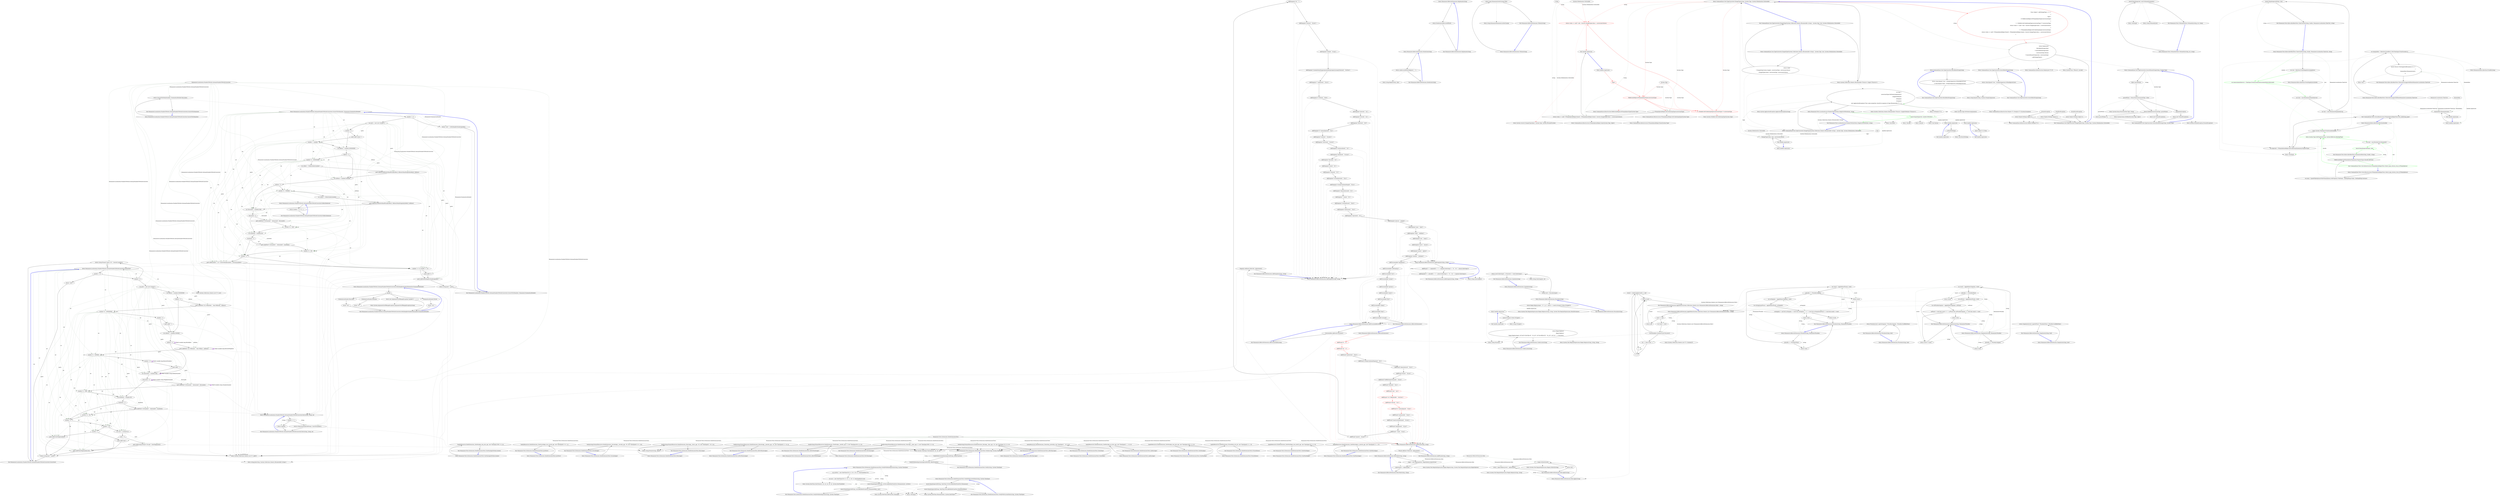 digraph  {
n95 [label="Humanizer.Localisation.NumberToWords.GermanNumberToWordsConverter", span=""];
n0 [label="Entry Humanizer.Localisation.NumberToWords.GermanNumberToWordsConverter.Convert(int)", span="15-15", cluster="Humanizer.Localisation.NumberToWords.GermanNumberToWordsConverter.Convert(int)"];
n1 [label="number == 0", span="17-17", cluster="Humanizer.Localisation.NumberToWords.GermanNumberToWordsConverter.Convert(int)"];
n3 [label="number < 0", span="20-20", cluster="Humanizer.Localisation.NumberToWords.GermanNumberToWordsConverter.Convert(int)"];
n4 [label="return string.Format(''minus {0}'', Convert(-number));", span="21-21", cluster="Humanizer.Localisation.NumberToWords.GermanNumberToWordsConverter.Convert(int)"];
n6 [label="var billions = number/1000000000", span="25-25", cluster="Humanizer.Localisation.NumberToWords.GermanNumberToWordsConverter.Convert(int)"];
n9 [label="number %= 1000000000", span="29-29", cluster="Humanizer.Localisation.NumberToWords.GermanNumberToWordsConverter.Convert(int)"];
n12 [label="var millions = number/1000000", span="34-34", cluster="Humanizer.Localisation.NumberToWords.GermanNumberToWordsConverter.Convert(int)"];
n15 [label="number %= 1000000", span="38-38", cluster="Humanizer.Localisation.NumberToWords.GermanNumberToWordsConverter.Convert(int)"];
n18 [label="var thousands = number/1000", span="43-43", cluster="Humanizer.Localisation.NumberToWords.GermanNumberToWordsConverter.Convert(int)"];
n21 [label="number %= 1000", span="47-47", cluster="Humanizer.Localisation.NumberToWords.GermanNumberToWordsConverter.Convert(int)"];
n22 [label="var hundreds = number/100", span="50-50", cluster="Humanizer.Localisation.NumberToWords.GermanNumberToWordsConverter.Convert(int)"];
n25 [label="number %= 100", span="54-54", cluster="Humanizer.Localisation.NumberToWords.GermanNumberToWordsConverter.Convert(int)"];
n26 [label="number > 0", span="57-57", cluster="Humanizer.Localisation.NumberToWords.GermanNumberToWordsConverter.Convert(int)"];
n27 [label="number < 20", span="59-59", cluster="Humanizer.Localisation.NumberToWords.GermanNumberToWordsConverter.Convert(int)"];
n28 [label="number > 1", span="61-61", cluster="Humanizer.Localisation.NumberToWords.GermanNumberToWordsConverter.Convert(int)"];
n29 [label="parts.Add(UnitsMap[number])", span="62-62", cluster="Humanizer.Localisation.NumberToWords.GermanNumberToWordsConverter.Convert(int)"];
n31 [label="var units = number%10", span="68-68", cluster="Humanizer.Localisation.NumberToWords.GermanNumberToWordsConverter.Convert(int)"];
n34 [label="parts.Add(TensMap[number/10])", span="72-72", cluster="Humanizer.Localisation.NumberToWords.GermanNumberToWordsConverter.Convert(int)"];
n2 [label="return ''null'';", span="18-18", cluster="Humanizer.Localisation.NumberToWords.GermanNumberToWordsConverter.Convert(int)"];
n5 [label="var parts = new List<string>()", span="23-23", cluster="Humanizer.Localisation.NumberToWords.GermanNumberToWordsConverter.Convert(int)"];
n38 [label="Entry System.Collections.Generic.List<T>.List()", span="0-0", cluster="System.Collections.Generic.List<T>.List()"];
n8 [label="parts.Add(Part(''{0} Milliarden'', ''eine Milliarde'', billions))", span="28-28", cluster="Humanizer.Localisation.NumberToWords.GermanNumberToWordsConverter.Convert(int)"];
n11 [label="parts.Add('' '')", span="31-31", cluster="Humanizer.Localisation.NumberToWords.GermanNumberToWordsConverter.Convert(int)"];
n14 [label="parts.Add(Part(''{0} Millionen'', ''eine Million'', millions))", span="37-37", cluster="Humanizer.Localisation.NumberToWords.GermanNumberToWordsConverter.Convert(int)"];
n17 [label="parts.Add('' '')", span="40-40", cluster="Humanizer.Localisation.NumberToWords.GermanNumberToWordsConverter.Convert(int)"];
n20 [label="parts.Add(Part(''{0}tausend'', ''eintausend'', thousands))", span="46-46", cluster="Humanizer.Localisation.NumberToWords.GermanNumberToWordsConverter.Convert(int)"];
n24 [label="parts.Add(Part(''{0}hundert'', ''einhundert'', hundreds))", span="53-53", cluster="Humanizer.Localisation.NumberToWords.GermanNumberToWordsConverter.Convert(int)"];
n30 [label="parts.Add(''eins'')", span="64-64", cluster="Humanizer.Localisation.NumberToWords.GermanNumberToWordsConverter.Convert(int)"];
n33 [label="parts.Add(string.Format(''{0}und'', UnitsMap[units]))", span="70-70", cluster="Humanizer.Localisation.NumberToWords.GermanNumberToWordsConverter.Convert(int)"];
n35 [label="return string.Join('''', parts);", span="76-76", cluster="Humanizer.Localisation.NumberToWords.GermanNumberToWordsConverter.Convert(int)"];
n7 [label="billions > 0", span="26-26", cluster="Humanizer.Localisation.NumberToWords.GermanNumberToWordsConverter.Convert(int)"];
n39 [label="Entry Humanizer.Localisation.NumberToWords.GermanNumberToWordsConverter.Part(string, string, int)", span="137-137", cluster="Humanizer.Localisation.NumberToWords.GermanNumberToWordsConverter.Part(string, string, int)"];
n40 [label="Entry System.Collections.Generic.List<T>.Add(T)", span="0-0", cluster="System.Collections.Generic.List<T>.Add(T)"];
n10 [label="number > 0", span="30-30", cluster="Humanizer.Localisation.NumberToWords.GermanNumberToWordsConverter.Convert(int)"];
n13 [label="millions > 0", span="35-35", cluster="Humanizer.Localisation.NumberToWords.GermanNumberToWordsConverter.Convert(int)"];
n16 [label="number > 0", span="39-39", cluster="Humanizer.Localisation.NumberToWords.GermanNumberToWordsConverter.Convert(int)"];
n19 [label="thousands > 0", span="44-44", cluster="Humanizer.Localisation.NumberToWords.GermanNumberToWordsConverter.Convert(int)"];
n23 [label="hundreds > 0", span="51-51", cluster="Humanizer.Localisation.NumberToWords.GermanNumberToWordsConverter.Convert(int)"];
n32 [label="units > 0", span="69-69", cluster="Humanizer.Localisation.NumberToWords.GermanNumberToWordsConverter.Convert(int)"];
n37 [label="Entry string.Format(string, object)", span="0-0", cluster="string.Format(string, object)"];
n36 [label="Exit Humanizer.Localisation.NumberToWords.GermanNumberToWordsConverter.Convert(int)", span="15-15", cluster="Humanizer.Localisation.NumberToWords.GermanNumberToWordsConverter.Convert(int)"];
n41 [label="Entry string.Join(string, System.Collections.Generic.IEnumerable<string>)", span="0-0", cluster="string.Join(string, System.Collections.Generic.IEnumerable<string>)"];
n42 [label="Entry Humanizer.Localisation.NumberToWords.GermanNumberToWordsConverter.ConvertToOrdinal(int)", span="79-79", cluster="Humanizer.Localisation.NumberToWords.GermanNumberToWordsConverter.ConvertToOrdinal(int)"];
n43 [label="return ConvertToOrdinal(number, GrammaticalGender.Masculine);", span="81-81", cluster="Humanizer.Localisation.NumberToWords.GermanNumberToWordsConverter.ConvertToOrdinal(int)"];
n44 [label="Exit Humanizer.Localisation.NumberToWords.GermanNumberToWordsConverter.ConvertToOrdinal(int)", span="79-79", cluster="Humanizer.Localisation.NumberToWords.GermanNumberToWordsConverter.ConvertToOrdinal(int)"];
n45 [label="Entry Humanizer.Localisation.NumberToWords.GermanNumberToWordsConverter.ConvertToOrdinal(int, Humanizer.GrammaticalGender)", span="84-84", cluster="Humanizer.Localisation.NumberToWords.GermanNumberToWordsConverter.ConvertToOrdinal(int, Humanizer.GrammaticalGender)"];
n46 [label="number == 0", span="86-86", cluster="Humanizer.Localisation.NumberToWords.GermanNumberToWordsConverter.ConvertToOrdinal(int, Humanizer.GrammaticalGender)"];
n47 [label="return ''null'' + GetEndingForGender(gender);", span="87-87", cluster="Humanizer.Localisation.NumberToWords.GermanNumberToWordsConverter.ConvertToOrdinal(int, Humanizer.GrammaticalGender)"];
n49 [label="number < 0", span="90-90", cluster="Humanizer.Localisation.NumberToWords.GermanNumberToWordsConverter.ConvertToOrdinal(int, Humanizer.GrammaticalGender)"];
n51 [label="number = -number", span="93-93", cluster="Humanizer.Localisation.NumberToWords.GermanNumberToWordsConverter.ConvertToOrdinal(int, Humanizer.GrammaticalGender)"];
n52 [label="var billions = number/1000000000", span="96-96", cluster="Humanizer.Localisation.NumberToWords.GermanNumberToWordsConverter.ConvertToOrdinal(int, Humanizer.GrammaticalGender)"];
n54 [label="number %= 1000000000", span="99-99", cluster="Humanizer.Localisation.NumberToWords.GermanNumberToWordsConverter.ConvertToOrdinal(int, Humanizer.GrammaticalGender)"];
n57 [label="var millions = number/1000000", span="104-104", cluster="Humanizer.Localisation.NumberToWords.GermanNumberToWordsConverter.ConvertToOrdinal(int, Humanizer.GrammaticalGender)"];
n59 [label="number %= 1000000", span="107-107", cluster="Humanizer.Localisation.NumberToWords.GermanNumberToWordsConverter.ConvertToOrdinal(int, Humanizer.GrammaticalGender)"];
n62 [label="var thousands = number/1000", span="112-112", cluster="Humanizer.Localisation.NumberToWords.GermanNumberToWordsConverter.ConvertToOrdinal(int, Humanizer.GrammaticalGender)"];
n65 [label="number %= 1000", span="116-116", cluster="Humanizer.Localisation.NumberToWords.GermanNumberToWordsConverter.ConvertToOrdinal(int, Humanizer.GrammaticalGender)"];
n66 [label="var hundreds = number/100", span="119-119", cluster="Humanizer.Localisation.NumberToWords.GermanNumberToWordsConverter.ConvertToOrdinal(int, Humanizer.GrammaticalGender)"];
n69 [label="number %= 100", span="123-123", cluster="Humanizer.Localisation.NumberToWords.GermanNumberToWordsConverter.ConvertToOrdinal(int, Humanizer.GrammaticalGender)"];
n70 [label="number > 0", span="126-126", cluster="Humanizer.Localisation.NumberToWords.GermanNumberToWordsConverter.ConvertToOrdinal(int, Humanizer.GrammaticalGender)"];
n71 [label="parts.Add(number < 20 ? UnitsOrdinal[number] : Convert(number))", span="127-127", cluster="Humanizer.Localisation.NumberToWords.GermanNumberToWordsConverter.ConvertToOrdinal(int, Humanizer.GrammaticalGender)"];
n72 [label="number == 0 || number >= 20", span="129-129", cluster="Humanizer.Localisation.NumberToWords.GermanNumberToWordsConverter.ConvertToOrdinal(int, Humanizer.GrammaticalGender)"];
n74 [label="parts.Add(GetEndingForGender(gender))", span="132-132", cluster="Humanizer.Localisation.NumberToWords.GermanNumberToWordsConverter.ConvertToOrdinal(int, Humanizer.GrammaticalGender)"];
n48 [label="var parts = new List<string>()", span="89-89", cluster="Humanizer.Localisation.NumberToWords.GermanNumberToWordsConverter.ConvertToOrdinal(int, Humanizer.GrammaticalGender)"];
n50 [label="parts.Add(''minus '')", span="92-92", cluster="Humanizer.Localisation.NumberToWords.GermanNumberToWordsConverter.ConvertToOrdinal(int, Humanizer.GrammaticalGender)"];
n56 [label="parts.Add(Part(BillionOrdinalPlural[noRest], BillionOrdinalSingular[noRest], billions))", span="101-101", cluster="Humanizer.Localisation.NumberToWords.GermanNumberToWordsConverter.ConvertToOrdinal(int, Humanizer.GrammaticalGender)"];
n61 [label="parts.Add(Part(MillionOrdinalPlural[noRest], MillionOrdinalSingular[noRest], millions))", span="109-109", cluster="Humanizer.Localisation.NumberToWords.GermanNumberToWordsConverter.ConvertToOrdinal(int, Humanizer.GrammaticalGender)"];
n64 [label="parts.Add(Part(''{0}tausend'', ''eintausend'', thousands))", span="115-115", cluster="Humanizer.Localisation.NumberToWords.GermanNumberToWordsConverter.ConvertToOrdinal(int, Humanizer.GrammaticalGender)"];
n68 [label="parts.Add(Part(''{0}hundert'', ''einhundert'', hundreds))", span="122-122", cluster="Humanizer.Localisation.NumberToWords.GermanNumberToWordsConverter.ConvertToOrdinal(int, Humanizer.GrammaticalGender)"];
n73 [label="parts.Add(''s'')", span="130-130", cluster="Humanizer.Localisation.NumberToWords.GermanNumberToWordsConverter.ConvertToOrdinal(int, Humanizer.GrammaticalGender)"];
n75 [label="return string.Join('''', parts);", span="134-134", cluster="Humanizer.Localisation.NumberToWords.GermanNumberToWordsConverter.ConvertToOrdinal(int, Humanizer.GrammaticalGender)"];
n53 [label="billions > 0", span="97-97", cluster="Humanizer.Localisation.NumberToWords.GermanNumberToWordsConverter.ConvertToOrdinal(int, Humanizer.GrammaticalGender)"];
n55 [label="var noRest = NoRestIndex(number)", span="100-100", cluster="Humanizer.Localisation.NumberToWords.GermanNumberToWordsConverter.ConvertToOrdinal(int, Humanizer.GrammaticalGender)"];
n78 [label="Entry Humanizer.Localisation.NumberToWords.GermanNumberToWordsConverter.NoRestIndex(int)", span="144-144", cluster="Humanizer.Localisation.NumberToWords.GermanNumberToWordsConverter.NoRestIndex(int)"];
n58 [label="millions > 0", span="105-105", cluster="Humanizer.Localisation.NumberToWords.GermanNumberToWordsConverter.ConvertToOrdinal(int, Humanizer.GrammaticalGender)"];
n60 [label="var noRest = NoRestIndex(number)", span="108-108", cluster="Humanizer.Localisation.NumberToWords.GermanNumberToWordsConverter.ConvertToOrdinal(int, Humanizer.GrammaticalGender)"];
n63 [label="thousands > 0", span="113-113", cluster="Humanizer.Localisation.NumberToWords.GermanNumberToWordsConverter.ConvertToOrdinal(int, Humanizer.GrammaticalGender)"];
n67 [label="hundreds > 0", span="120-120", cluster="Humanizer.Localisation.NumberToWords.GermanNumberToWordsConverter.ConvertToOrdinal(int, Humanizer.GrammaticalGender)"];
n77 [label="Entry Humanizer.Localisation.NumberToWords.GermanNumberToWordsConverter.GetEndingForGender(Humanizer.GrammaticalGender)", span="149-149", cluster="Humanizer.Localisation.NumberToWords.GermanNumberToWordsConverter.GetEndingForGender(Humanizer.GrammaticalGender)"];
n76 [label="Exit Humanizer.Localisation.NumberToWords.GermanNumberToWordsConverter.ConvertToOrdinal(int, Humanizer.GrammaticalGender)", span="84-84", cluster="Humanizer.Localisation.NumberToWords.GermanNumberToWordsConverter.ConvertToOrdinal(int, Humanizer.GrammaticalGender)"];
n79 [label="number == 1", span="139-139", cluster="Humanizer.Localisation.NumberToWords.GermanNumberToWordsConverter.Part(string, string, int)"];
n80 [label="return singular;", span="140-140", cluster="Humanizer.Localisation.NumberToWords.GermanNumberToWordsConverter.Part(string, string, int)"];
n81 [label="return string.Format(pluralFormat, Convert(number));", span="141-141", cluster="Humanizer.Localisation.NumberToWords.GermanNumberToWordsConverter.Part(string, string, int)"];
n82 [label="Exit Humanizer.Localisation.NumberToWords.GermanNumberToWordsConverter.Part(string, string, int)", span="137-137", cluster="Humanizer.Localisation.NumberToWords.GermanNumberToWordsConverter.Part(string, string, int)"];
n83 [label="return number == 0 ? 0 : 1;", span="146-146", cluster="Humanizer.Localisation.NumberToWords.GermanNumberToWordsConverter.NoRestIndex(int)"];
n84 [label="Exit Humanizer.Localisation.NumberToWords.GermanNumberToWordsConverter.NoRestIndex(int)", span="144-144", cluster="Humanizer.Localisation.NumberToWords.GermanNumberToWordsConverter.NoRestIndex(int)"];
n85 [label=gender, span="151-151", cluster="Humanizer.Localisation.NumberToWords.GermanNumberToWordsConverter.GetEndingForGender(Humanizer.GrammaticalGender)"];
n86 [label="GrammaticalGender.Masculine", span="153-153", cluster="Humanizer.Localisation.NumberToWords.GermanNumberToWordsConverter.GetEndingForGender(Humanizer.GrammaticalGender)"];
n88 [label="GrammaticalGender.Feminine", span="155-155", cluster="Humanizer.Localisation.NumberToWords.GermanNumberToWordsConverter.GetEndingForGender(Humanizer.GrammaticalGender)"];
n90 [label="GrammaticalGender.Neuter", span="157-157", cluster="Humanizer.Localisation.NumberToWords.GermanNumberToWordsConverter.GetEndingForGender(Humanizer.GrammaticalGender)"];
n92 [label="throw new ArgumentOutOfRangeException(''gender'');", span="160-160", cluster="Humanizer.Localisation.NumberToWords.GermanNumberToWordsConverter.GetEndingForGender(Humanizer.GrammaticalGender)"];
n87 [label="return ''ter'';", span="154-154", cluster="Humanizer.Localisation.NumberToWords.GermanNumberToWordsConverter.GetEndingForGender(Humanizer.GrammaticalGender)"];
n89 [label="return ''te'';", span="156-156", cluster="Humanizer.Localisation.NumberToWords.GermanNumberToWordsConverter.GetEndingForGender(Humanizer.GrammaticalGender)"];
n91 [label="return ''tes'';", span="158-158", cluster="Humanizer.Localisation.NumberToWords.GermanNumberToWordsConverter.GetEndingForGender(Humanizer.GrammaticalGender)"];
n93 [label="Exit Humanizer.Localisation.NumberToWords.GermanNumberToWordsConverter.GetEndingForGender(Humanizer.GrammaticalGender)", span="149-149", cluster="Humanizer.Localisation.NumberToWords.GermanNumberToWordsConverter.GetEndingForGender(Humanizer.GrammaticalGender)"];
n94 [label="Entry System.ArgumentOutOfRangeException.ArgumentOutOfRangeException(string)", span="0-0", cluster="System.ArgumentOutOfRangeException.ArgumentOutOfRangeException(string)"];
m0_142 [label="Entry Humanizer.InflectorExtensions.Camelize(string)", span="282-282", cluster="Humanizer.InflectorExtensions.Camelize(string)", file="DateHumanizeTests.cs"];
m0_143 [label="string word = Pascalize(input)", span="284-284", cluster="Humanizer.InflectorExtensions.Camelize(string)", file="DateHumanizeTests.cs"];
m0_144 [label="return word.Substring(0, 1).ToLower() + word.Substring(1);", span="285-285", cluster="Humanizer.InflectorExtensions.Camelize(string)", file="DateHumanizeTests.cs"];
m0_145 [label="Exit Humanizer.InflectorExtensions.Camelize(string)", span="282-282", cluster="Humanizer.InflectorExtensions.Camelize(string)", file="DateHumanizeTests.cs"];
m0_75 [label="Entry System.Text.RegularExpressions.Regex.Replace(string, string)", span="0-0", cluster="System.Text.RegularExpressions.Regex.Replace(string, string)", file="DateHumanizeTests.cs"];
m0_100 [label="Entry Humanizer.InflectorExtensions.ApplyRules(System.Collections.Generic.List<Humanizer.InflectorExtensions.Rule>, string)", span="236-236", cluster="Humanizer.InflectorExtensions.ApplyRules(System.Collections.Generic.List<Humanizer.InflectorExtensions.Rule>, string)", file="DateHumanizeTests.cs"];
m0_119 [label="word == null", span="238-238", cluster="Humanizer.InflectorExtensions.ApplyRules(System.Collections.Generic.List<Humanizer.InflectorExtensions.Rule>, string)", file="DateHumanizeTests.cs"];
m0_121 [label="var result = word", span="241-241", cluster="Humanizer.InflectorExtensions.ApplyRules(System.Collections.Generic.List<Humanizer.InflectorExtensions.Rule>, string)", file="DateHumanizeTests.cs"];
m0_122 [label="!Uncountables.Contains(word.ToLower())", span="243-243", cluster="Humanizer.InflectorExtensions.ApplyRules(System.Collections.Generic.List<Humanizer.InflectorExtensions.Rule>, string)", file="DateHumanizeTests.cs"];
m0_123 [label="int i = rules.Count - 1", span="245-245", cluster="Humanizer.InflectorExtensions.ApplyRules(System.Collections.Generic.List<Humanizer.InflectorExtensions.Rule>, string)", file="DateHumanizeTests.cs"];
m0_125 [label="(result = rules[i].Apply(word)) != null", span="247-247", cluster="Humanizer.InflectorExtensions.ApplyRules(System.Collections.Generic.List<Humanizer.InflectorExtensions.Rule>, string)", file="DateHumanizeTests.cs"];
m0_120 [label="return null;", span="239-239", cluster="Humanizer.InflectorExtensions.ApplyRules(System.Collections.Generic.List<Humanizer.InflectorExtensions.Rule>, string)", file="DateHumanizeTests.cs"];
m0_127 [label="return result;", span="254-254", cluster="Humanizer.InflectorExtensions.ApplyRules(System.Collections.Generic.List<Humanizer.InflectorExtensions.Rule>, string)", file="DateHumanizeTests.cs"];
m0_124 [label="i >= 0", span="245-245", cluster="Humanizer.InflectorExtensions.ApplyRules(System.Collections.Generic.List<Humanizer.InflectorExtensions.Rule>, string)", file="DateHumanizeTests.cs"];
m0_126 [label="i--", span="245-245", cluster="Humanizer.InflectorExtensions.ApplyRules(System.Collections.Generic.List<Humanizer.InflectorExtensions.Rule>, string)", file="DateHumanizeTests.cs"];
m0_128 [label="Exit Humanizer.InflectorExtensions.ApplyRules(System.Collections.Generic.List<Humanizer.InflectorExtensions.Rule>, string)", span="236-236", cluster="Humanizer.InflectorExtensions.ApplyRules(System.Collections.Generic.List<Humanizer.InflectorExtensions.Rule>, string)", file="DateHumanizeTests.cs"];
m0_147 [label="Entry Humanizer.InflectorExtensions.Underscore(string)", span="293-293", cluster="Humanizer.InflectorExtensions.Underscore(string)", file="DateHumanizeTests.cs"];
m0_148 [label="return Regex.Replace(\r\n                Regex.Replace(\r\n                    Regex.Replace(input, @''([A-Z]+)([A-Z][a-z])'', ''$1_$2''), @''([a-z\d])([A-Z])'', ''$1_$2''), @''[-\s]'', ''_'').ToLower();", span="295-297", cluster="Humanizer.InflectorExtensions.Underscore(string)", file="DateHumanizeTests.cs"];
m0_149 [label="Exit Humanizer.InflectorExtensions.Underscore(string)", span="293-293", cluster="Humanizer.InflectorExtensions.Underscore(string)", file="DateHumanizeTests.cs"];
m0_155 [label="Entry Humanizer.InflectorExtensions.Hyphenate(string)", span="315-315", cluster="Humanizer.InflectorExtensions.Hyphenate(string)", file="DateHumanizeTests.cs"];
m0_156 [label="return Dasherize(underscoredWord);", span="317-317", cluster="Humanizer.InflectorExtensions.Hyphenate(string)", file="DateHumanizeTests.cs"];
m0_157 [label="Exit Humanizer.InflectorExtensions.Hyphenate(string)", span="315-315", cluster="Humanizer.InflectorExtensions.Hyphenate(string)", file="DateHumanizeTests.cs"];
m0_154 [label="Entry string.Replace(char, char)", span="0-0", cluster="string.Replace(char, char)", file="DateHumanizeTests.cs"];
m0_150 [label="Entry System.Text.RegularExpressions.Regex.Replace(string, string, string)", span="0-0", cluster="System.Text.RegularExpressions.Regex.Replace(string, string, string)", file="DateHumanizeTests.cs"];
m0_61 [label="Entry Humanizer.InflectorExtensions.AddSingular(string, string)", span="156-156", cluster="Humanizer.InflectorExtensions.AddSingular(string, string)", file="DateHumanizeTests.cs"];
m0_86 [label="Singulars.Add(new Rule(rule, replacement))", span="158-158", cluster="Humanizer.InflectorExtensions.AddSingular(string, string)", file="DateHumanizeTests.cs"];
m0_87 [label="Exit Humanizer.InflectorExtensions.AddSingular(string, string)", span="156-156", cluster="Humanizer.InflectorExtensions.AddSingular(string, string)", file="DateHumanizeTests.cs"];
m0_129 [label="Entry System.Collections.Generic.List<T>.Contains(T)", span="0-0", cluster="System.Collections.Generic.List<T>.Contains(T)", file="DateHumanizeTests.cs"];
m0_134 [label="Entry Humanizer.InflectorExtensions.Pascalize(string)", span="272-272", cluster="Humanizer.InflectorExtensions.Pascalize(string)", file="DateHumanizeTests.cs"];
m0_135 [label="return Regex.Replace(input, ''(?:^|_)(.)'', match => match.Groups[1].Value.ToUpper());", span="274-274", cluster="Humanizer.InflectorExtensions.Pascalize(string)", file="DateHumanizeTests.cs"];
m0_136 [label="Exit Humanizer.InflectorExtensions.Pascalize(string)", span="272-272", cluster="Humanizer.InflectorExtensions.Pascalize(string)", file="DateHumanizeTests.cs"];
m0_141 [label="Entry string.ToUpper()", span="0-0", cluster="string.ToUpper()", file="DateHumanizeTests.cs"];
m0_146 [label="Entry string.Substring(int, int)", span="0-0", cluster="string.Substring(int, int)", file="DateHumanizeTests.cs"];
m0_0 [label="Entry Humanizer.InflectorExtensions.InflectorExtensions()", span="53-53", cluster="Humanizer.InflectorExtensions.InflectorExtensions()", file="DateHumanizeTests.cs"];
m0_1 [label="AddPlural(''$'', ''s'')", span="55-55", cluster="Humanizer.InflectorExtensions.InflectorExtensions()", color=red, community=0, file="DateHumanizeTests.cs"];
m0_2 [label="AddPlural(''s$'', ''s'')", span="56-56", cluster="Humanizer.InflectorExtensions.InflectorExtensions()", color=red, community=0, file="DateHumanizeTests.cs"];
m0_3 [label="AddPlural(''(ax|test)is$'', ''$1es'')", span="57-57", cluster="Humanizer.InflectorExtensions.InflectorExtensions()", file="DateHumanizeTests.cs"];
m0_4 [label="AddPlural(''(octop|vir|alumn|fung)us$'', ''$1i'')", span="58-58", cluster="Humanizer.InflectorExtensions.InflectorExtensions()", file="DateHumanizeTests.cs"];
m0_5 [label="AddPlural(''(alias|status)$'', ''$1es'')", span="59-59", cluster="Humanizer.InflectorExtensions.InflectorExtensions()", file="DateHumanizeTests.cs"];
m0_6 [label="AddPlural(''(bu)s$'', ''$1ses'')", span="60-60", cluster="Humanizer.InflectorExtensions.InflectorExtensions()", file="DateHumanizeTests.cs"];
m0_7 [label="AddPlural(''(buffal|tomat|volcan)o$'', ''$1oes'')", span="61-61", cluster="Humanizer.InflectorExtensions.InflectorExtensions()", file="DateHumanizeTests.cs"];
m0_8 [label="AddPlural(''([ti])um$'', ''$1a'')", span="62-62", cluster="Humanizer.InflectorExtensions.InflectorExtensions()", file="DateHumanizeTests.cs"];
m0_9 [label="AddPlural(''sis$'', ''ses'')", span="63-63", cluster="Humanizer.InflectorExtensions.InflectorExtensions()", color=red, community=0, file="DateHumanizeTests.cs"];
m0_10 [label="AddPlural(''(?:([^f])fe|([lr])f)$'', ''$1$2ves'')", span="64-64", cluster="Humanizer.InflectorExtensions.InflectorExtensions()", color=red, community=0, file="DateHumanizeTests.cs"];
m0_11 [label="AddPlural(''(hive)$'', ''$1s'')", span="65-65", cluster="Humanizer.InflectorExtensions.InflectorExtensions()", color=red, community=0, file="DateHumanizeTests.cs"];
m0_12 [label="AddPlural(''([^aeiouy]|qu)y$'', ''$1ies'')", span="66-66", cluster="Humanizer.InflectorExtensions.InflectorExtensions()", color=red, community=0, file="DateHumanizeTests.cs"];
m0_13 [label="AddPlural(''(x|ch|ss|sh)$'', ''$1es'')", span="67-67", cluster="Humanizer.InflectorExtensions.InflectorExtensions()", file="DateHumanizeTests.cs"];
m0_14 [label="AddPlural(''(matr|vert|ind)ix|ex$'', ''$1ices'')", span="68-68", cluster="Humanizer.InflectorExtensions.InflectorExtensions()", file="DateHumanizeTests.cs"];
m0_15 [label="AddPlural(''([m|l])ouse$'', ''$1ice'')", span="69-69", cluster="Humanizer.InflectorExtensions.InflectorExtensions()", file="DateHumanizeTests.cs"];
m0_16 [label="AddPlural(''^(ox)$'', ''$1en'')", span="70-70", cluster="Humanizer.InflectorExtensions.InflectorExtensions()", file="DateHumanizeTests.cs"];
m0_17 [label="AddPlural(''(quiz)$'', ''$1zes'')", span="71-71", cluster="Humanizer.InflectorExtensions.InflectorExtensions()", file="DateHumanizeTests.cs"];
m0_18 [label="AddSingular(''s$'', '''')", span="73-73", cluster="Humanizer.InflectorExtensions.InflectorExtensions()", file="DateHumanizeTests.cs"];
m0_19 [label="AddSingular(''(n)ews$'', ''$1ews'')", span="74-74", cluster="Humanizer.InflectorExtensions.InflectorExtensions()", file="DateHumanizeTests.cs"];
m0_20 [label="AddSingular(''([ti])a$'', ''$1um'')", span="75-75", cluster="Humanizer.InflectorExtensions.InflectorExtensions()", file="DateHumanizeTests.cs"];
m0_21 [label="AddSingular(''((a)naly|(b)a|(d)iagno|(p)arenthe|(p)rogno|(s)ynop|(t)he)ses$'', ''$1$2sis'')", span="76-76", cluster="Humanizer.InflectorExtensions.InflectorExtensions()", file="DateHumanizeTests.cs"];
m0_22 [label="AddSingular(''(^analy)ses$'', ''$1sis'')", span="77-77", cluster="Humanizer.InflectorExtensions.InflectorExtensions()", file="DateHumanizeTests.cs"];
m0_23 [label="AddSingular(''([^f])ves$'', ''$1fe'')", span="78-78", cluster="Humanizer.InflectorExtensions.InflectorExtensions()", file="DateHumanizeTests.cs"];
m0_24 [label="AddSingular(''(hive)s$'', ''$1'')", span="79-79", cluster="Humanizer.InflectorExtensions.InflectorExtensions()", file="DateHumanizeTests.cs"];
m0_25 [label="AddSingular(''(tive)s$'', ''$1'')", span="80-80", cluster="Humanizer.InflectorExtensions.InflectorExtensions()", file="DateHumanizeTests.cs"];
m0_26 [label="AddSingular(''([lr])ves$'', ''$1f'')", span="81-81", cluster="Humanizer.InflectorExtensions.InflectorExtensions()", file="DateHumanizeTests.cs"];
m0_27 [label="AddSingular(''([^aeiouy]|qu)ies$'', ''$1y'')", span="82-82", cluster="Humanizer.InflectorExtensions.InflectorExtensions()", file="DateHumanizeTests.cs"];
m0_28 [label="AddSingular(''(s)eries$'', ''$1eries'')", span="83-83", cluster="Humanizer.InflectorExtensions.InflectorExtensions()", file="DateHumanizeTests.cs"];
m0_29 [label="AddSingular(''(m)ovies$'', ''$1ovie'')", span="84-84", cluster="Humanizer.InflectorExtensions.InflectorExtensions()", file="DateHumanizeTests.cs"];
m0_30 [label="AddSingular(''(x|ch|ss|sh)es$'', ''$1'')", span="85-85", cluster="Humanizer.InflectorExtensions.InflectorExtensions()", file="DateHumanizeTests.cs"];
m0_31 [label="AddSingular(''([m|l])ice$'', ''$1ouse'')", span="86-86", cluster="Humanizer.InflectorExtensions.InflectorExtensions()", file="DateHumanizeTests.cs"];
m0_32 [label="AddSingular(''(bus)es$'', ''$1'')", span="87-87", cluster="Humanizer.InflectorExtensions.InflectorExtensions()", file="DateHumanizeTests.cs"];
m0_33 [label="AddSingular(''(o)es$'', ''$1'')", span="88-88", cluster="Humanizer.InflectorExtensions.InflectorExtensions()", file="DateHumanizeTests.cs"];
m0_34 [label="AddSingular(''(shoe)s$'', ''$1'')", span="89-89", cluster="Humanizer.InflectorExtensions.InflectorExtensions()", file="DateHumanizeTests.cs"];
m0_35 [label="AddSingular(''(cris|ax|test)es$'', ''$1is'')", span="90-90", cluster="Humanizer.InflectorExtensions.InflectorExtensions()", file="DateHumanizeTests.cs"];
m0_36 [label="AddSingular(''(octop|vir|alumn|fung)i$'', ''$1us'')", span="91-91", cluster="Humanizer.InflectorExtensions.InflectorExtensions()", file="DateHumanizeTests.cs"];
m0_37 [label="AddSingular(''(alias|status)es$'', ''$1'')", span="92-92", cluster="Humanizer.InflectorExtensions.InflectorExtensions()", file="DateHumanizeTests.cs"];
m0_38 [label="AddSingular(''^(ox)en'', ''$1'')", span="93-93", cluster="Humanizer.InflectorExtensions.InflectorExtensions()", file="DateHumanizeTests.cs"];
m0_39 [label="AddSingular(''(vert|ind)ices$'', ''$1ex'')", span="94-94", cluster="Humanizer.InflectorExtensions.InflectorExtensions()", file="DateHumanizeTests.cs"];
m0_40 [label="AddSingular(''(matr)ices$'', ''$1ix'')", span="95-95", cluster="Humanizer.InflectorExtensions.InflectorExtensions()", file="DateHumanizeTests.cs"];
m0_41 [label="AddSingular(''(quiz)zes$'', ''$1'')", span="96-96", cluster="Humanizer.InflectorExtensions.InflectorExtensions()", file="DateHumanizeTests.cs"];
m0_42 [label="AddIrregular(''person'', ''people'')", span="98-98", cluster="Humanizer.InflectorExtensions.InflectorExtensions()", file="DateHumanizeTests.cs"];
m0_43 [label="AddIrregular(''man'', ''men'')", span="99-99", cluster="Humanizer.InflectorExtensions.InflectorExtensions()", file="DateHumanizeTests.cs"];
m0_44 [label="AddIrregular(''child'', ''children'')", span="100-100", cluster="Humanizer.InflectorExtensions.InflectorExtensions()", file="DateHumanizeTests.cs"];
m0_45 [label="AddIrregular(''sex'', ''sexes'')", span="101-101", cluster="Humanizer.InflectorExtensions.InflectorExtensions()", file="DateHumanizeTests.cs"];
m0_46 [label="AddIrregular(''move'', ''moves'')", span="102-102", cluster="Humanizer.InflectorExtensions.InflectorExtensions()", file="DateHumanizeTests.cs"];
m0_47 [label="AddIrregular(''goose'', ''geese'')", span="103-103", cluster="Humanizer.InflectorExtensions.InflectorExtensions()", file="DateHumanizeTests.cs"];
m0_48 [label="AddIrregular(''alumna'', ''alumnae'')", span="104-104", cluster="Humanizer.InflectorExtensions.InflectorExtensions()", file="DateHumanizeTests.cs"];
m0_49 [label="AddUncountable(''equipment'')", span="106-106", cluster="Humanizer.InflectorExtensions.InflectorExtensions()", file="DateHumanizeTests.cs"];
m0_50 [label="AddUncountable(''information'')", span="107-107", cluster="Humanizer.InflectorExtensions.InflectorExtensions()", file="DateHumanizeTests.cs"];
m0_51 [label="AddUncountable(''rice'')", span="108-108", cluster="Humanizer.InflectorExtensions.InflectorExtensions()", file="DateHumanizeTests.cs"];
m0_52 [label="AddUncountable(''money'')", span="109-109", cluster="Humanizer.InflectorExtensions.InflectorExtensions()", file="DateHumanizeTests.cs"];
m0_53 [label="AddUncountable(''species'')", span="110-110", cluster="Humanizer.InflectorExtensions.InflectorExtensions()", file="DateHumanizeTests.cs"];
m0_54 [label="AddUncountable(''series'')", span="111-111", cluster="Humanizer.InflectorExtensions.InflectorExtensions()", file="DateHumanizeTests.cs"];
m0_55 [label="AddUncountable(''fish'')", span="112-112", cluster="Humanizer.InflectorExtensions.InflectorExtensions()", file="DateHumanizeTests.cs"];
m0_56 [label="AddUncountable(''sheep'')", span="113-113", cluster="Humanizer.InflectorExtensions.InflectorExtensions()", file="DateHumanizeTests.cs"];
m0_57 [label="AddUncountable(''deer'')", span="114-114", cluster="Humanizer.InflectorExtensions.InflectorExtensions()", file="DateHumanizeTests.cs"];
m0_58 [label="AddUncountable(''aircraft'')", span="115-115", cluster="Humanizer.InflectorExtensions.InflectorExtensions()", file="DateHumanizeTests.cs"];
m0_59 [label="Exit Humanizer.InflectorExtensions.InflectorExtensions()", span="53-53", cluster="Humanizer.InflectorExtensions.InflectorExtensions()", file="DateHumanizeTests.cs"];
m0_62 [label="Entry Humanizer.InflectorExtensions.AddIrregular(string, string)", span="140-140", cluster="Humanizer.InflectorExtensions.AddIrregular(string, string)", file="DateHumanizeTests.cs"];
m0_76 [label="AddPlural(''('' + singular[0] + '')'' + singular.Substring(1) + ''$'', ''$1'' + plural.Substring(1))", span="142-142", cluster="Humanizer.InflectorExtensions.AddIrregular(string, string)", file="DateHumanizeTests.cs"];
m0_77 [label="AddSingular(''('' + plural[0] + '')'' + plural.Substring(1) + ''$'', ''$1'' + singular.Substring(1))", span="143-143", cluster="Humanizer.InflectorExtensions.AddIrregular(string, string)", file="DateHumanizeTests.cs"];
m0_78 [label="Exit Humanizer.InflectorExtensions.AddIrregular(string, string)", span="140-140", cluster="Humanizer.InflectorExtensions.AddIrregular(string, string)", file="DateHumanizeTests.cs"];
m0_101 [label="Entry Humanizer.InflectorExtensions.Pluralize(string, bool)", span="195-195", cluster="Humanizer.InflectorExtensions.Pluralize(string, bool)", file="DateHumanizeTests.cs"];
m0_102 [label="return Pluralize(word, inputIsSingular ? Plurality.Singular : Plurality.CouldBeEither);", span="197-197", cluster="Humanizer.InflectorExtensions.Pluralize(string, bool)", file="DateHumanizeTests.cs"];
m0_103 [label="Exit Humanizer.InflectorExtensions.Pluralize(string, bool)", span="195-195", cluster="Humanizer.InflectorExtensions.Pluralize(string, bool)", file="DateHumanizeTests.cs"];
m0_63 [label="Entry Humanizer.InflectorExtensions.AddUncountable(string)", span="146-146", cluster="Humanizer.InflectorExtensions.AddUncountable(string)", file="DateHumanizeTests.cs"];
m0_80 [label="Uncountables.Add(word.ToLower())", span="148-148", cluster="Humanizer.InflectorExtensions.AddUncountable(string)", file="DateHumanizeTests.cs"];
m0_81 [label="Exit Humanizer.InflectorExtensions.AddUncountable(string)", span="146-146", cluster="Humanizer.InflectorExtensions.AddUncountable(string)", file="DateHumanizeTests.cs"];
m0_133 [label="Entry string.Humanize(Humanizer.LetterCasing)", span="65-65", cluster="string.Humanize(Humanizer.LetterCasing)", file="DateHumanizeTests.cs"];
m0_151 [label="Entry Humanizer.InflectorExtensions.Dasherize(string)", span="305-305", cluster="Humanizer.InflectorExtensions.Dasherize(string)", file="DateHumanizeTests.cs"];
m0_152 [label="return underscoredWord.Replace('_', '-');", span="307-307", cluster="Humanizer.InflectorExtensions.Dasherize(string)", file="DateHumanizeTests.cs"];
m0_153 [label="Exit Humanizer.InflectorExtensions.Dasherize(string)", span="305-305", cluster="Humanizer.InflectorExtensions.Dasherize(string)", file="DateHumanizeTests.cs"];
m0_137 [label="Entry System.Text.RegularExpressions.Regex.Replace(string, string, System.Text.RegularExpressions.MatchEvaluator)", span="0-0", cluster="System.Text.RegularExpressions.Regex.Replace(string, string, System.Text.RegularExpressions.MatchEvaluator)", file="DateHumanizeTests.cs"];
m0_64 [label="Entry Humanizer.InflectorExtensions.Rule.Rule(string, string)", span="123-123", cluster="Humanizer.InflectorExtensions.Rule.Rule(string, string)", file="DateHumanizeTests.cs"];
m0_65 [label="_regex = new Regex(pattern, RegexOptions.IgnoreCase)", span="125-125", cluster="Humanizer.InflectorExtensions.Rule.Rule(string, string)", file="DateHumanizeTests.cs"];
m0_66 [label="_replacement = replacement", span="126-126", cluster="Humanizer.InflectorExtensions.Rule.Rule(string, string)", file="DateHumanizeTests.cs"];
m0_67 [label="Exit Humanizer.InflectorExtensions.Rule.Rule(string, string)", span="123-123", cluster="Humanizer.InflectorExtensions.Rule.Rule(string, string)", file="DateHumanizeTests.cs"];
m0_138 [label="Entry lambda expression", span="274-274", cluster="lambda expression", file="DateHumanizeTests.cs"];
m0_139 [label="match.Groups[1].Value.ToUpper()", span="274-274", cluster="lambda expression", file="DateHumanizeTests.cs"];
m0_140 [label="Exit lambda expression", span="274-274", cluster="lambda expression", file="DateHumanizeTests.cs"];
m0_69 [label="Entry Humanizer.InflectorExtensions.Rule.Apply(string)", span="129-129", cluster="Humanizer.InflectorExtensions.Rule.Apply(string)", file="DateHumanizeTests.cs"];
m0_70 [label="!_regex.IsMatch(word)", span="131-131", cluster="Humanizer.InflectorExtensions.Rule.Apply(string)", file="DateHumanizeTests.cs"];
m0_72 [label="return _regex.Replace(word, _replacement);", span="136-136", cluster="Humanizer.InflectorExtensions.Rule.Apply(string)", file="DateHumanizeTests.cs"];
m0_71 [label="return null;", span="133-133", cluster="Humanizer.InflectorExtensions.Rule.Apply(string)", file="DateHumanizeTests.cs"];
m0_73 [label="Exit Humanizer.InflectorExtensions.Rule.Apply(string)", span="129-129", cluster="Humanizer.InflectorExtensions.Rule.Apply(string)", file="DateHumanizeTests.cs"];
m0_88 [label="Entry Humanizer.InflectorExtensions.Pluralize(string, Humanizer.Plurality)", span="171-171", cluster="Humanizer.InflectorExtensions.Pluralize(string, Humanizer.Plurality)", file="DateHumanizeTests.cs"];
m0_89 [label="plurality == Plurality.Plural", span="173-173", cluster="Humanizer.InflectorExtensions.Pluralize(string, Humanizer.Plurality)", file="DateHumanizeTests.cs"];
m0_90 [label="return word;", span="174-174", cluster="Humanizer.InflectorExtensions.Pluralize(string, Humanizer.Plurality)", file="DateHumanizeTests.cs"];
m0_91 [label="var result = ApplyRules(Plurals, word)", span="176-176", cluster="Humanizer.InflectorExtensions.Pluralize(string, Humanizer.Plurality)", file="DateHumanizeTests.cs"];
m0_92 [label="plurality == Plurality.Singular", span="178-178", cluster="Humanizer.InflectorExtensions.Pluralize(string, Humanizer.Plurality)", file="DateHumanizeTests.cs"];
m0_94 [label="var asSingular = ApplyRules(Singulars, word)", span="181-181", cluster="Humanizer.InflectorExtensions.Pluralize(string, Humanizer.Plurality)", file="DateHumanizeTests.cs"];
m0_96 [label="asSingular != null && asSingular != word && asSingular + ''s'' != word && asSingularAsPlural == word && result != word", span="183-183", cluster="Humanizer.InflectorExtensions.Pluralize(string, Humanizer.Plurality)", file="DateHumanizeTests.cs"];
m0_97 [label="return word;", span="184-184", cluster="Humanizer.InflectorExtensions.Pluralize(string, Humanizer.Plurality)", file="DateHumanizeTests.cs"];
m0_93 [label="return result;", span="179-179", cluster="Humanizer.InflectorExtensions.Pluralize(string, Humanizer.Plurality)", file="DateHumanizeTests.cs"];
m0_98 [label="return result;", span="186-186", cluster="Humanizer.InflectorExtensions.Pluralize(string, Humanizer.Plurality)", file="DateHumanizeTests.cs"];
m0_95 [label="var asSingularAsPlural = ApplyRules(Plurals, asSingular)", span="182-182", cluster="Humanizer.InflectorExtensions.Pluralize(string, Humanizer.Plurality)", file="DateHumanizeTests.cs"];
m0_99 [label="Exit Humanizer.InflectorExtensions.Pluralize(string, Humanizer.Plurality)", span="171-171", cluster="Humanizer.InflectorExtensions.Pluralize(string, Humanizer.Plurality)", file="DateHumanizeTests.cs"];
m0_68 [label="Entry System.Text.RegularExpressions.Regex.Regex(string, System.Text.RegularExpressions.RegexOptions)", span="0-0", cluster="System.Text.RegularExpressions.Regex.Regex(string, System.Text.RegularExpressions.RegexOptions)", file="DateHumanizeTests.cs"];
m0_74 [label="Entry System.Text.RegularExpressions.Regex.IsMatch(string)", span="0-0", cluster="System.Text.RegularExpressions.Regex.IsMatch(string)", file="DateHumanizeTests.cs"];
m0_130 [label="Entry Humanizer.InflectorExtensions.Titleize(string)", span="262-262", cluster="Humanizer.InflectorExtensions.Titleize(string)", file="DateHumanizeTests.cs"];
m0_131 [label="return input.Humanize(LetterCasing.Title);", span="264-264", cluster="Humanizer.InflectorExtensions.Titleize(string)", file="DateHumanizeTests.cs"];
m0_132 [label="Exit Humanizer.InflectorExtensions.Titleize(string)", span="262-262", cluster="Humanizer.InflectorExtensions.Titleize(string)", file="DateHumanizeTests.cs"];
m0_116 [label="Entry Humanizer.InflectorExtensions.Singularize(string, bool)", span="231-231", cluster="Humanizer.InflectorExtensions.Singularize(string, bool)", file="DateHumanizeTests.cs"];
m0_117 [label="return Singularize(word, inputIsPlural ? Plurality.Plural : Plurality.CouldBeEither);", span="233-233", cluster="Humanizer.InflectorExtensions.Singularize(string, bool)", file="DateHumanizeTests.cs"];
m0_118 [label="Exit Humanizer.InflectorExtensions.Singularize(string, bool)", span="231-231", cluster="Humanizer.InflectorExtensions.Singularize(string, bool)", file="DateHumanizeTests.cs"];
m0_60 [label="Entry Humanizer.InflectorExtensions.AddPlural(string, string)", span="151-151", cluster="Humanizer.InflectorExtensions.AddPlural(string, string)", file="DateHumanizeTests.cs"];
m0_84 [label="Plurals.Add(new Rule(rule, replacement))", span="153-153", cluster="Humanizer.InflectorExtensions.AddPlural(string, string)", file="DateHumanizeTests.cs"];
m0_85 [label="Exit Humanizer.InflectorExtensions.AddPlural(string, string)", span="151-151", cluster="Humanizer.InflectorExtensions.AddPlural(string, string)", file="DateHumanizeTests.cs"];
m0_82 [label="Entry string.ToLower()", span="0-0", cluster="string.ToLower()", file="DateHumanizeTests.cs"];
m0_104 [label="Entry Humanizer.InflectorExtensions.Singularize(string, Humanizer.Plurality)", span="206-206", cluster="Humanizer.InflectorExtensions.Singularize(string, Humanizer.Plurality)", file="DateHumanizeTests.cs"];
m0_105 [label="plurality == Plurality.Singular", span="208-208", cluster="Humanizer.InflectorExtensions.Singularize(string, Humanizer.Plurality)", file="DateHumanizeTests.cs"];
m0_106 [label="return word;", span="209-209", cluster="Humanizer.InflectorExtensions.Singularize(string, Humanizer.Plurality)", file="DateHumanizeTests.cs"];
m0_107 [label="var result = ApplyRules(Singulars, word)", span="211-211", cluster="Humanizer.InflectorExtensions.Singularize(string, Humanizer.Plurality)", file="DateHumanizeTests.cs"];
m0_108 [label="plurality == Plurality.Plural", span="213-213", cluster="Humanizer.InflectorExtensions.Singularize(string, Humanizer.Plurality)", file="DateHumanizeTests.cs"];
m0_110 [label="var asPlural = ApplyRules(Plurals, word)", span="217-217", cluster="Humanizer.InflectorExtensions.Singularize(string, Humanizer.Plurality)", file="DateHumanizeTests.cs"];
m0_112 [label="asPlural != word && word+''s'' != asPlural && asPluralAsSingular == word && result != word", span="219-219", cluster="Humanizer.InflectorExtensions.Singularize(string, Humanizer.Plurality)", file="DateHumanizeTests.cs"];
m0_113 [label="return word;", span="220-220", cluster="Humanizer.InflectorExtensions.Singularize(string, Humanizer.Plurality)", file="DateHumanizeTests.cs"];
m0_114 [label="return result ?? word;", span="222-222", cluster="Humanizer.InflectorExtensions.Singularize(string, Humanizer.Plurality)", file="DateHumanizeTests.cs"];
m0_109 [label="return result;", span="214-214", cluster="Humanizer.InflectorExtensions.Singularize(string, Humanizer.Plurality)", file="DateHumanizeTests.cs"];
m0_111 [label="var asPluralAsSingular = ApplyRules(Singulars, asPlural)", span="218-218", cluster="Humanizer.InflectorExtensions.Singularize(string, Humanizer.Plurality)", file="DateHumanizeTests.cs"];
m0_115 [label="Exit Humanizer.InflectorExtensions.Singularize(string, Humanizer.Plurality)", span="206-206", cluster="Humanizer.InflectorExtensions.Singularize(string, Humanizer.Plurality)", file="DateHumanizeTests.cs"];
m0_79 [label="Entry string.Substring(int)", span="0-0", cluster="string.Substring(int)", file="DateHumanizeTests.cs"];
m0_158 [label="Humanizer.InflectorExtensions.Rule", span="", file="DateHumanizeTests.cs"];
m3_54 [label="Entry System.Convert.ChangeType(object, System.Type, System.IFormatProvider)", span="0-0", cluster="System.Convert.ChangeType(object, System.Type, System.IFormatProvider)", file="NumberToWordsTests.cs"];
m3_16 [label="Entry Unk.Any", span="", cluster="Unk.Any", file="NumberToWordsTests.cs"];
m3_43 [label="Entry CommandLine.Infrastructure.Maybe.Just<T>(T)", span="68-68", cluster="CommandLine.Infrastructure.Maybe.Just<T>(T)", file="NumberToWordsTests.cs"];
m3_71 [label="Entry System.Enum.Parse(System.Type, string)", span="0-0", cluster="System.Enum.Parse(System.Type, string)", file="NumberToWordsTests.cs"];
m3_6 [label="var type =\r\n                conversionType.GetGenericArguments()\r\n                              .SingleOrDefault()\r\n                              .ToMaybe()\r\n                              .FromJust(\r\n                                  new ApplicationException(''Non scalar properties should be sequence of type IEnumerable<T>.''))", span="21-26", cluster="CommandLine.Core.TypeConverter.ChangeType(System.Collections.Generic.IEnumerable<string>, System.Type, System.Globalization.CultureInfo)", file="NumberToWordsTests.cs"];
m3_5 [label="Entry CommandLine.Core.TypeConverter.ChangeType(System.Collections.Generic.IEnumerable<string>, System.Type, System.Globalization.CultureInfo)", span="19-19", cluster="CommandLine.Core.TypeConverter.ChangeType(System.Collections.Generic.IEnumerable<string>, System.Type, System.Globalization.CultureInfo)", file="NumberToWordsTests.cs"];
m3_2 [label="Exit CommandLine.Core.TypeConverter.ChangeType(System.Collections.Generic.IEnumerable<string>, System.Type, bool, System.Globalization.CultureInfo)", span="12-12", cluster="CommandLine.Core.TypeConverter.ChangeType(System.Collections.Generic.IEnumerable<string>, System.Type, bool, System.Globalization.CultureInfo)", file="NumberToWordsTests.cs"];
m3_3 [label="Entry System.Collections.Generic.IEnumerable<TSource>.Single<TSource>()", span="0-0", cluster="System.Collections.Generic.IEnumerable<TSource>.Single<TSource>()", file="NumberToWordsTests.cs"];
m3_4 [label="Entry CommandLine.Core.TypeConverter.ChangeType(string, System.Type, System.Globalization.CultureInfo)", span="35-35", cluster="CommandLine.Core.TypeConverter.ChangeType(string, System.Type, System.Globalization.CultureInfo)", file="NumberToWordsTests.cs"];
m3_73 [label="Entry System.Enum.IsDefined(System.Type, object)", span="0-0", cluster="System.Enum.IsDefined(System.Type, object)", file="NumberToWordsTests.cs"];
m3_53 [label="Entry System.Nullable.GetUnderlyingType(System.Type)", span="0-0", cluster="System.Nullable.GetUnderlyingType(System.Type)", file="NumberToWordsTests.cs"];
m3_0 [label="Entry CommandLine.Core.TypeConverter.ChangeType(System.Collections.Generic.IEnumerable<string>, System.Type, bool, System.Globalization.CultureInfo)", span="12-12", cluster="CommandLine.Core.TypeConverter.ChangeType(System.Collections.Generic.IEnumerable<string>, System.Type, bool, System.Globalization.CultureInfo)", file="NumberToWordsTests.cs"];
m3_1 [label="return scalar\r\n                ? ChangeType(values.Single(), conversionType, conversionCulture)\r\n                : ChangeType(values, conversionType, conversionCulture);", span="14-16", cluster="CommandLine.Core.TypeConverter.ChangeType(System.Collections.Generic.IEnumerable<string>, System.Type, bool, System.Globalization.CultureInfo)", file="NumberToWordsTests.cs"];
m3_41 [label="Entry CommandLine.Core.TypeConverter.ConvertEnumString(string, System.Type)", span="83-83", cluster="CommandLine.Core.TypeConverter.ConvertEnumString(string, System.Type)", file="NumberToWordsTests.cs"];
m3_63 [label="object parsedValue", span="85-85", cluster="CommandLine.Core.TypeConverter.ConvertEnumString(string, System.Type)", file="NumberToWordsTests.cs"];
m3_64 [label="parsedValue = Enum.Parse(conversionType, value)", span="88-88", cluster="CommandLine.Core.TypeConverter.ConvertEnumString(string, System.Type)", file="NumberToWordsTests.cs"];
m3_67 [label="Enum.IsDefined(conversionType, parsedValue)", span="94-94", cluster="CommandLine.Core.TypeConverter.ConvertEnumString(string, System.Type)", file="NumberToWordsTests.cs"];
m3_65 [label=ArgumentException, span="90-90", cluster="CommandLine.Core.TypeConverter.ConvertEnumString(string, System.Type)", file="NumberToWordsTests.cs"];
m3_68 [label="return parsedValue;", span="96-96", cluster="CommandLine.Core.TypeConverter.ConvertEnumString(string, System.Type)", file="NumberToWordsTests.cs"];
m3_66 [label="throw new FormatException();", span="92-92", cluster="CommandLine.Core.TypeConverter.ConvertEnumString(string, System.Type)", file="NumberToWordsTests.cs"];
m3_69 [label="throw new FormatException();", span="98-98", cluster="CommandLine.Core.TypeConverter.ConvertEnumString(string, System.Type)", file="NumberToWordsTests.cs"];
m3_70 [label="Exit CommandLine.Core.TypeConverter.ConvertEnumString(string, System.Type)", span="83-83", cluster="CommandLine.Core.TypeConverter.ConvertEnumString(string, System.Type)", file="NumberToWordsTests.cs"];
m3_12 [label="Entry T.ToMaybe<T>()", span="79-79", cluster="T.ToMaybe<T>()", file="NumberToWordsTests.cs"];
m3_17 [label="Entry CommandLine.Infrastructure.Maybe.Nothing<T>()", span="63-63", cluster="CommandLine.Infrastructure.Maybe.Nothing<T>()", file="NumberToWordsTests.cs"];
m3_19 [label="Entry Unk.Just", span="", cluster="Unk.Just", file="NumberToWordsTests.cs"];
m3_26 [label="Entry Unk.MatchNothing", span="", cluster="Unk.MatchNothing", file="NumberToWordsTests.cs"];
m3_57 [label="Entry CommandLine.Infrastructure.FSharpOptionHelper.Some(System.Type, object)", span="13-13", cluster="CommandLine.Infrastructure.FSharpOptionHelper.Some(System.Type, object)", file="NumberToWordsTests.cs"];
m3_14 [label="Entry CommandLine.Infrastructure.Maybe<T>.FromJust<T>(System.Exception)", span="134-134", cluster="CommandLine.Infrastructure.Maybe<T>.FromJust<T>(System.Exception)", file="NumberToWordsTests.cs"];
m3_13 [label="Entry System.ApplicationException.ApplicationException(string)", span="0-0", cluster="System.ApplicationException.ApplicationException(string)", file="NumberToWordsTests.cs"];
m3_18 [label="Entry Unk.ToArray", span="", cluster="Unk.ToArray", file="NumberToWordsTests.cs"];
m3_39 [label="Entry CommandLine.Core.TypeConverter.MatchBoolString(string)", span="72-72", cluster="CommandLine.Core.TypeConverter.MatchBoolString(string)", file="NumberToWordsTests.cs"];
m3_58 [label="return value.Equals(''true'', StringComparison.OrdinalIgnoreCase)\r\n                   || value.Equals(''false'', StringComparison.OrdinalIgnoreCase);", span="74-75", cluster="CommandLine.Core.TypeConverter.MatchBoolString(string)", file="NumberToWordsTests.cs"];
m3_59 [label="Exit CommandLine.Core.TypeConverter.MatchBoolString(string)", span="72-72", cluster="CommandLine.Core.TypeConverter.MatchBoolString(string)", file="NumberToWordsTests.cs"];
m3_11 [label="Entry System.Collections.Generic.IEnumerable<TSource>.SingleOrDefault<TSource>()", span="0-0", cluster="System.Collections.Generic.IEnumerable<TSource>.SingleOrDefault<TSource>()", file="NumberToWordsTests.cs"];
m3_72 [label="Entry System.FormatException.FormatException()", span="0-0", cluster="System.FormatException.FormatException()", file="NumberToWordsTests.cs"];
m3_30 [label="Func<object> safeChangeType = () =>\r\n                    {\r\n                        Type t;\r\n                        if (!ReflectionHelper.IsFSharpOptionType(conversionType))\r\n                        {\r\n                            t = Nullable.GetUnderlyingType(conversionType) ?? conversionType;\r\n                            return (value == null) ? null : Convert.ChangeType(value, t, conversionCulture);\r\n                        }\r\n                        t = FSharpOptionHelper.GetUnderlyingType(conversionType);\r\n                        return (value == null) ? FSharpOptionHelper.None(t) : FSharpOptionHelper.Some(t, Convert.ChangeType(value, t, conversionCulture));\r\n                    }", span="39-49", cluster="CommandLine.Core.TypeConverter.ChangeType(string, System.Type, System.Globalization.CultureInfo)", color=red, community=0, file="NumberToWordsTests.cs"];
m3_31 [label="return Maybe.Just(\r\n                    MatchBoolString(value)\r\n                        ? ConvertBoolString(value)\r\n                        : conversionType.IsEnum\r\n                            ? ConvertEnumString(value, conversionType)\r\n                            : safeChangeType());", span="51-56", cluster="CommandLine.Core.TypeConverter.ChangeType(string, System.Type, System.Globalization.CultureInfo)", file="NumberToWordsTests.cs"];
m3_32 [label=InvalidCastException, span="58-58", cluster="CommandLine.Core.TypeConverter.ChangeType(string, System.Type, System.Globalization.CultureInfo)", file="NumberToWordsTests.cs"];
m3_33 [label="return Maybe.Nothing<object>();", span="60-60", cluster="CommandLine.Core.TypeConverter.ChangeType(string, System.Type, System.Globalization.CultureInfo)", file="NumberToWordsTests.cs"];
m3_34 [label=FormatException, span="62-62", cluster="CommandLine.Core.TypeConverter.ChangeType(string, System.Type, System.Globalization.CultureInfo)", file="NumberToWordsTests.cs"];
m3_35 [label="return Maybe.Nothing<object>();", span="64-64", cluster="CommandLine.Core.TypeConverter.ChangeType(string, System.Type, System.Globalization.CultureInfo)", file="NumberToWordsTests.cs"];
m3_36 [label=OverflowException, span="66-66", cluster="CommandLine.Core.TypeConverter.ChangeType(string, System.Type, System.Globalization.CultureInfo)", file="NumberToWordsTests.cs"];
m3_37 [label="return Maybe.Nothing<object>();", span="68-68", cluster="CommandLine.Core.TypeConverter.ChangeType(string, System.Type, System.Globalization.CultureInfo)", file="NumberToWordsTests.cs"];
m3_38 [label="Exit CommandLine.Core.TypeConverter.ChangeType(string, System.Type, System.Globalization.CultureInfo)", span="35-35", cluster="CommandLine.Core.TypeConverter.ChangeType(string, System.Type, System.Globalization.CultureInfo)", file="NumberToWordsTests.cs"];
m3_55 [label="Entry CommandLine.Infrastructure.FSharpOptionHelper.GetUnderlyingType(System.Type)", span="8-8", cluster="CommandLine.Infrastructure.FSharpOptionHelper.GetUnderlyingType(System.Type)", file="NumberToWordsTests.cs"];
m3_7 [label="Entry Humanizer.Tests.Localisation.he.NumberToWordsTests.NegativeToWords(int, string)", span="60-60", cluster="Humanizer.Tests.Localisation.he.NumberToWordsTests.NegativeToWords(int, string)", file="NumberToWordsTests.cs"];
m3_8 [label="Assert.Equal(expected, number.ToWords())", span="62-62", cluster="Humanizer.Tests.Localisation.he.NumberToWordsTests.NegativeToWords(int, string)", file="NumberToWordsTests.cs", color=green, community=0];
m3_9 [label="Exit Humanizer.Tests.Localisation.he.NumberToWordsTests.NegativeToWords(int, string)", span="60-60", cluster="Humanizer.Tests.Localisation.he.NumberToWordsTests.NegativeToWords(int, string)", file="NumberToWordsTests.cs"];
m3_10 [label="Entry System.Type.GetGenericArguments()", span="0-0", cluster="System.Type.GetGenericArguments()", file="NumberToWordsTests.cs"];
m3_40 [label="Entry CommandLine.Core.TypeConverter.ConvertBoolString(string)", span="78-78", cluster="CommandLine.Core.TypeConverter.ConvertBoolString(string)", file="NumberToWordsTests.cs"];
m3_61 [label="return value.Equals(''true'', StringComparison.OrdinalIgnoreCase);", span="80-80", cluster="CommandLine.Core.TypeConverter.ConvertBoolString(string)", file="NumberToWordsTests.cs"];
m3_62 [label="Exit CommandLine.Core.TypeConverter.ConvertBoolString(string)", span="78-78", cluster="CommandLine.Core.TypeConverter.ConvertBoolString(string)", file="NumberToWordsTests.cs"];
m3_44 [label="Entry lambda expression", span="39-49", cluster="lambda expression", file="NumberToWordsTests.cs"];
m3_21 [label="ChangeType(value, type, conversionCulture)", span="28-28", cluster="lambda expression", file="NumberToWordsTests.cs"];
m3_20 [label="Entry lambda expression", span="28-28", cluster="lambda expression", file="NumberToWordsTests.cs"];
m3_23 [label="Entry lambda expression", span="30-30", cluster="lambda expression", file="NumberToWordsTests.cs"];
m3_27 [label="Entry lambda expression", span="32-32", cluster="lambda expression", file="NumberToWordsTests.cs"];
m3_22 [label="Exit lambda expression", span="28-28", cluster="lambda expression", file="NumberToWordsTests.cs"];
m3_24 [label="a.MatchNothing()", span="30-30", cluster="lambda expression", file="NumberToWordsTests.cs"];
m3_25 [label="Exit lambda expression", span="30-30", cluster="lambda expression", file="NumberToWordsTests.cs"];
m3_28 [label="((Just<object>)c).Value", span="32-32", cluster="lambda expression", file="NumberToWordsTests.cs"];
m3_29 [label="Exit lambda expression", span="32-32", cluster="lambda expression", file="NumberToWordsTests.cs"];
m3_46 [label="!ReflectionHelper.IsFSharpOptionType(conversionType)", span="42-42", cluster="lambda expression", color=red, community=0, file="NumberToWordsTests.cs"];
m3_47 [label="t = Nullable.GetUnderlyingType(conversionType) ?? conversionType", span="44-44", cluster="lambda expression", color=red, community=0, file="NumberToWordsTests.cs"];
m3_48 [label="return (value == null) ? null : Convert.ChangeType(value, t, conversionCulture);", span="45-45", cluster="lambda expression", color=red, community=0, file="NumberToWordsTests.cs"];
m3_49 [label="t = FSharpOptionHelper.GetUnderlyingType(conversionType)", span="47-47", cluster="lambda expression", file="NumberToWordsTests.cs"];
m3_50 [label="return (value == null) ? FSharpOptionHelper.None(t) : FSharpOptionHelper.Some(t, Convert.ChangeType(value, t, conversionCulture));", span="48-48", cluster="lambda expression", file="NumberToWordsTests.cs"];
m3_45 [label="Type t", span="41-41", cluster="lambda expression", color=red, community=0, file="NumberToWordsTests.cs"];
m3_51 [label="Exit lambda expression", span="39-49", cluster="lambda expression", file="NumberToWordsTests.cs"];
m3_60 [label="Entry string.Equals(string, System.StringComparison)", span="0-0", cluster="string.Equals(string, System.StringComparison)", file="NumberToWordsTests.cs"];
m3_15 [label="Entry Unk.Select", span="", cluster="Unk.Select", file="NumberToWordsTests.cs"];
m3_52 [label="Entry CommandLine.Infrastructure.ReflectionHelper.IsFSharpOptionType(System.Type)", span="32-32", cluster="CommandLine.Infrastructure.ReflectionHelper.IsFSharpOptionType(System.Type)", file="NumberToWordsTests.cs"];
m3_56 [label="Entry CommandLine.Infrastructure.FSharpOptionHelper.None(System.Type)", span="26-26", cluster="CommandLine.Infrastructure.FSharpOptionHelper.None(System.Type)", file="NumberToWordsTests.cs"];
m3_42 [label="Entry System.Func<TResult>.Invoke()", span="0-0", cluster="System.Func<TResult>.Invoke()", file="NumberToWordsTests.cs"];
m3_74 [label="System.Globalization.CultureInfo", span="", file="NumberToWordsTests.cs"];
m3_75 [label=type, span="", file="NumberToWordsTests.cs"];
m3_76 [label="System.Type", span="", file="NumberToWordsTests.cs"];
m3_77 [label=string, span="", file="NumberToWordsTests.cs"];
m3_78 [label="System.Globalization.CultureInfo", span="", file="NumberToWordsTests.cs"];
m5_4 [label="Entry Unk.Equal", span="", cluster="Unk.Equal", file="PrecisionDateTimeHumanizeStrategy.cs"];
m5_3 [label="Entry string.ToQuantity(int)", span="17-17", cluster="string.ToQuantity(int)", file="PrecisionDateTimeHumanizeStrategy.cs"];
m5_0 [label="Entry Humanizer.Tests.ToQuantityTests.ToQuantity(string, int, string)", span="19-19", cluster="Humanizer.Tests.ToQuantityTests.ToQuantity(string, int, string)", file="PrecisionDateTimeHumanizeStrategy.cs"];
m5_1 [label="Assert.Equal(expected, word.ToQuantity(quatity))", span="21-21", cluster="Humanizer.Tests.ToQuantityTests.ToQuantity(string, int, string)", file="PrecisionDateTimeHumanizeStrategy.cs"];
m5_2 [label="Exit Humanizer.Tests.ToQuantityTests.ToQuantity(string, int, string)", span="19-19", cluster="Humanizer.Tests.ToQuantityTests.ToQuantity(string, int, string)", file="PrecisionDateTimeHumanizeStrategy.cs"];
m6_38 [label="Entry Humanizer.Tests.Extensions.DateExtensionsTests.HoursAgo()", span="65-65", cluster="Humanizer.Tests.Extensions.DateExtensionsTests.HoursAgo()", file="PrepositionsExtensions.cs"];
m6_39 [label="Verify(string.Format(Resources.DateExtensions_HoursAgo__hours_ago, 10), new TimeSpan(0, -10, 0, 0))", span="67-67", cluster="Humanizer.Tests.Extensions.DateExtensionsTests.HoursAgo()", file="PrepositionsExtensions.cs"];
m6_40 [label="Exit Humanizer.Tests.Extensions.DateExtensionsTests.HoursAgo()", span="65-65", cluster="Humanizer.Tests.Extensions.DateExtensionsTests.HoursAgo()", file="PrepositionsExtensions.cs"];
m6_5 [label="Entry System.DateTime.Humanize(bool, System.DateTime?)", span="9-9", cluster="System.DateTime.Humanize(bool, System.DateTime?)", file="PrepositionsExtensions.cs"];
m6_6 [label="Entry Unk.Equal", span="", cluster="Unk.Equal", file="PrepositionsExtensions.cs"];
m6_21 [label="Entry System.TimeSpan.TimeSpan(int, int, int, int)", span="0-0", cluster="System.TimeSpan.TimeSpan(int, int, int, int)", file="PrepositionsExtensions.cs"];
m6_41 [label="Entry Humanizer.Tests.Extensions.DateExtensionsTests.Yesterday()", span="71-71", cluster="Humanizer.Tests.Extensions.DateExtensionsTests.Yesterday()", file="PrepositionsExtensions.cs"];
m6_42 [label="Verify(Resources.DateExtensions_Yesterday_yesterday, new TimeSpan(-1, -10, 0, 0))", span="73-73", cluster="Humanizer.Tests.Extensions.DateExtensionsTests.Yesterday()", file="PrepositionsExtensions.cs"];
m6_43 [label="Exit Humanizer.Tests.Extensions.DateExtensionsTests.Yesterday()", span="71-71", cluster="Humanizer.Tests.Extensions.DateExtensionsTests.Yesterday()", file="PrepositionsExtensions.cs"];
m6_13 [label="Entry System.DateTime.DateTime(int, int, int, int, int, int, System.DateTimeKind)", span="0-0", cluster="System.DateTime.DateTime(int, int, int, int, int, int, System.DateTimeKind)", file="PrepositionsExtensions.cs"];
m6_35 [label="Entry Humanizer.Tests.Extensions.DateExtensionsTests.AnHourAgo()", span="59-59", cluster="Humanizer.Tests.Extensions.DateExtensionsTests.AnHourAgo()", file="PrepositionsExtensions.cs"];
m6_36 [label="Verify(Resources.DateExtensions_OneHourAgo_an_hour_ago, new TimeSpan(0, -1, -10, 0))", span="61-61", cluster="Humanizer.Tests.Extensions.DateExtensionsTests.AnHourAgo()", file="PrepositionsExtensions.cs"];
m6_37 [label="Exit Humanizer.Tests.Extensions.DateExtensionsTests.AnHourAgo()", span="59-59", cluster="Humanizer.Tests.Extensions.DateExtensionsTests.AnHourAgo()", file="PrepositionsExtensions.cs"];
m6_44 [label="Entry Humanizer.Tests.Extensions.DateExtensionsTests.AFewDaysAgo()", span="77-77", cluster="Humanizer.Tests.Extensions.DateExtensionsTests.AFewDaysAgo()", file="PrepositionsExtensions.cs"];
m6_45 [label="Verify(string.Format(Resources.DateExtensions_DaysAgo__days_ago, 10), new TimeSpan(-10, 0, 0, 0))", span="79-79", cluster="Humanizer.Tests.Extensions.DateExtensionsTests.AFewDaysAgo()", file="PrepositionsExtensions.cs"];
m6_46 [label="Exit Humanizer.Tests.Extensions.DateExtensionsTests.AFewDaysAgo()", span="77-77", cluster="Humanizer.Tests.Extensions.DateExtensionsTests.AFewDaysAgo()", file="PrepositionsExtensions.cs"];
m6_56 [label="Entry Humanizer.Tests.Extensions.DateExtensionsTests.OneYearAgo()", span="101-101", cluster="Humanizer.Tests.Extensions.DateExtensionsTests.OneYearAgo()", file="PrepositionsExtensions.cs"];
m6_57 [label="Verify(Resources.DateExtensions_OneYearAgo_one_year_ago, new TimeSpan(-400, 0, 0, 0))", span="103-103", cluster="Humanizer.Tests.Extensions.DateExtensionsTests.OneYearAgo()", file="PrepositionsExtensions.cs"];
m6_58 [label="Exit Humanizer.Tests.Extensions.DateExtensionsTests.OneYearAgo()", span="101-101", cluster="Humanizer.Tests.Extensions.DateExtensionsTests.OneYearAgo()", file="PrepositionsExtensions.cs"];
m6_18 [label="Entry Humanizer.Tests.Extensions.DateExtensionsTests.FutureDates()", span="29-29", cluster="Humanizer.Tests.Extensions.DateExtensionsTests.FutureDates()", file="PrepositionsExtensions.cs"];
m6_19 [label="Verify(Resources.DateExtensions_FutureDate_not_yet, new TimeSpan(0, 0, 1, 0))", span="31-31", cluster="Humanizer.Tests.Extensions.DateExtensionsTests.FutureDates()", file="PrepositionsExtensions.cs"];
m6_20 [label="Exit Humanizer.Tests.Extensions.DateExtensionsTests.FutureDates()", span="29-29", cluster="Humanizer.Tests.Extensions.DateExtensionsTests.FutureDates()", file="PrepositionsExtensions.cs"];
m6_4 [label="Entry System.DateTime.Add(System.TimeSpan)", span="0-0", cluster="System.DateTime.Add(System.TimeSpan)", file="PrepositionsExtensions.cs"];
m6_47 [label="Entry Humanizer.Tests.Extensions.DateExtensionsTests.OneMonthAgo()", span="83-83", cluster="Humanizer.Tests.Extensions.DateExtensionsTests.OneMonthAgo()", file="PrepositionsExtensions.cs"];
m6_48 [label="Verify(Resources.DateExtensions_OneMonthAgo_one_month_ago, new TimeSpan(-30, 0, 0, 0))", span="85-85", cluster="Humanizer.Tests.Extensions.DateExtensionsTests.OneMonthAgo()", file="PrepositionsExtensions.cs"];
m6_49 [label="Exit Humanizer.Tests.Extensions.DateExtensionsTests.OneMonthAgo()", span="83-83", cluster="Humanizer.Tests.Extensions.DateExtensionsTests.OneMonthAgo()", file="PrepositionsExtensions.cs"];
m6_29 [label="Entry Humanizer.Tests.Extensions.DateExtensionsTests.OneMinuteAgo()", span="47-47", cluster="Humanizer.Tests.Extensions.DateExtensionsTests.OneMinuteAgo()", file="PrepositionsExtensions.cs"];
m6_30 [label="Verify(Resources.DateExtensions_OneMinuteAgo_a_minute_ago, new TimeSpan(0, 0, -1, 0))", span="49-49", cluster="Humanizer.Tests.Extensions.DateExtensionsTests.OneMinuteAgo()", file="PrepositionsExtensions.cs"];
m6_31 [label="Exit Humanizer.Tests.Extensions.DateExtensionsTests.OneMinuteAgo()", span="47-47", cluster="Humanizer.Tests.Extensions.DateExtensionsTests.OneMinuteAgo()", file="PrepositionsExtensions.cs"];
m6_53 [label="Entry Humanizer.Tests.Extensions.DateExtensionsTests.OneYearAgoIsNotAccureate()", span="95-95", cluster="Humanizer.Tests.Extensions.DateExtensionsTests.OneYearAgoIsNotAccureate()", file="PrepositionsExtensions.cs"];
m6_54 [label="Verify(Resources.DateExtensions_OneYearAgo_one_year_ago, new TimeSpan(-360, 0, 0, 0))", span="97-97", cluster="Humanizer.Tests.Extensions.DateExtensionsTests.OneYearAgoIsNotAccureate()", file="PrepositionsExtensions.cs"];
m6_55 [label="Exit Humanizer.Tests.Extensions.DateExtensionsTests.OneYearAgoIsNotAccureate()", span="95-95", cluster="Humanizer.Tests.Extensions.DateExtensionsTests.OneYearAgoIsNotAccureate()", file="PrepositionsExtensions.cs"];
m6_7 [label="Entry Humanizer.Tests.Extensions.DateExtensionsTests.VerifyWithDateInjection(string, System.TimeSpan)", span="13-13", cluster="Humanizer.Tests.Extensions.DateExtensionsTests.VerifyWithDateInjection(string, System.TimeSpan)", file="PrepositionsExtensions.cs"];
m6_8 [label="var utcNow = new DateTime(2013, 6, 20, 9, 58, 22, DateTimeKind.Utc)", span="15-15", cluster="Humanizer.Tests.Extensions.DateExtensionsTests.VerifyWithDateInjection(string, System.TimeSpan)", file="PrepositionsExtensions.cs"];
m6_10 [label="Assert.Equal(expectedString, utcNow.Add(deltaFromNow).Humanize(now: utcNow))", span="18-18", cluster="Humanizer.Tests.Extensions.DateExtensionsTests.VerifyWithDateInjection(string, System.TimeSpan)", file="PrepositionsExtensions.cs"];
m6_11 [label="Assert.Equal(expectedString, now.Add(deltaFromNow).Humanize(false, now))", span="19-19", cluster="Humanizer.Tests.Extensions.DateExtensionsTests.VerifyWithDateInjection(string, System.TimeSpan)", file="PrepositionsExtensions.cs"];
m6_9 [label="var now = new DateTime(2013, 6, 20, 11, 58, 22, DateTimeKind.Local)", span="16-16", cluster="Humanizer.Tests.Extensions.DateExtensionsTests.VerifyWithDateInjection(string, System.TimeSpan)", file="PrepositionsExtensions.cs"];
m6_12 [label="Exit Humanizer.Tests.Extensions.DateExtensionsTests.VerifyWithDateInjection(string, System.TimeSpan)", span="13-13", cluster="Humanizer.Tests.Extensions.DateExtensionsTests.VerifyWithDateInjection(string, System.TimeSpan)", file="PrepositionsExtensions.cs"];
m6_22 [label="Entry Humanizer.Tests.Extensions.DateExtensionsTests.JustNow()", span="35-35", cluster="Humanizer.Tests.Extensions.DateExtensionsTests.JustNow()", file="PrepositionsExtensions.cs"];
m6_23 [label="Verify(Resources.DateExtensions_OneSecondAgo_one_second_ago, new TimeSpan(0, 0, 0, -1))", span="37-37", cluster="Humanizer.Tests.Extensions.DateExtensionsTests.JustNow()", file="PrepositionsExtensions.cs"];
m6_24 [label="Exit Humanizer.Tests.Extensions.DateExtensionsTests.JustNow()", span="35-35", cluster="Humanizer.Tests.Extensions.DateExtensionsTests.JustNow()", file="PrepositionsExtensions.cs"];
m6_25 [label="Entry Humanizer.Tests.Extensions.DateExtensionsTests.SecondsAgo()", span="41-41", cluster="Humanizer.Tests.Extensions.DateExtensionsTests.SecondsAgo()", file="PrepositionsExtensions.cs"];
m6_26 [label="Verify(string.Format(Resources.DateExtensions_SecondsAgo__seconds_ago, 10), new TimeSpan(0, 0, 0, -10))", span="43-43", cluster="Humanizer.Tests.Extensions.DateExtensionsTests.SecondsAgo()", file="PrepositionsExtensions.cs"];
m6_27 [label="Exit Humanizer.Tests.Extensions.DateExtensionsTests.SecondsAgo()", span="41-41", cluster="Humanizer.Tests.Extensions.DateExtensionsTests.SecondsAgo()", file="PrepositionsExtensions.cs"];
m6_50 [label="Entry Humanizer.Tests.Extensions.DateExtensionsTests.AFewMonthsAgo()", span="89-89", cluster="Humanizer.Tests.Extensions.DateExtensionsTests.AFewMonthsAgo()", file="PrepositionsExtensions.cs"];
m6_51 [label="Verify(string.Format(Resources.DateExtensions_MonthsAgo__months_ago, 2), new TimeSpan(-60, 0, 0, 0))", span="91-91", cluster="Humanizer.Tests.Extensions.DateExtensionsTests.AFewMonthsAgo()", file="PrepositionsExtensions.cs"];
m6_52 [label="Exit Humanizer.Tests.Extensions.DateExtensionsTests.AFewMonthsAgo()", span="89-89", cluster="Humanizer.Tests.Extensions.DateExtensionsTests.AFewMonthsAgo()", file="PrepositionsExtensions.cs"];
m6_14 [label="Entry Humanizer.Tests.Extensions.DateExtensionsTests.Verify(string, System.TimeSpan)", span="22-22", cluster="Humanizer.Tests.Extensions.DateExtensionsTests.Verify(string, System.TimeSpan)", file="PrepositionsExtensions.cs"];
m6_15 [label="VerifyWithCurrentDate(expectedString, deltaFromNow)", span="24-24", cluster="Humanizer.Tests.Extensions.DateExtensionsTests.Verify(string, System.TimeSpan)", file="PrepositionsExtensions.cs"];
m6_16 [label="VerifyWithDateInjection(expectedString, deltaFromNow)", span="25-25", cluster="Humanizer.Tests.Extensions.DateExtensionsTests.Verify(string, System.TimeSpan)", file="PrepositionsExtensions.cs"];
m6_17 [label="Exit Humanizer.Tests.Extensions.DateExtensionsTests.Verify(string, System.TimeSpan)", span="22-22", cluster="Humanizer.Tests.Extensions.DateExtensionsTests.Verify(string, System.TimeSpan)", file="PrepositionsExtensions.cs"];
m6_32 [label="Entry Humanizer.Tests.Extensions.DateExtensionsTests.AFewMinutesAgo()", span="53-53", cluster="Humanizer.Tests.Extensions.DateExtensionsTests.AFewMinutesAgo()", file="PrepositionsExtensions.cs"];
m6_33 [label="Verify(string.Format(Resources.DateExtensions_MinutesAgo__minutes_ago, 10), new TimeSpan(0, 0, -10, 0))", span="55-55", cluster="Humanizer.Tests.Extensions.DateExtensionsTests.AFewMinutesAgo()", file="PrepositionsExtensions.cs"];
m6_34 [label="Exit Humanizer.Tests.Extensions.DateExtensionsTests.AFewMinutesAgo()", span="53-53", cluster="Humanizer.Tests.Extensions.DateExtensionsTests.AFewMinutesAgo()", file="PrepositionsExtensions.cs"];
m6_0 [label="Entry Humanizer.Tests.Extensions.DateExtensionsTests.VerifyWithCurrentDate(string, System.TimeSpan)", span="7-7", cluster="Humanizer.Tests.Extensions.DateExtensionsTests.VerifyWithCurrentDate(string, System.TimeSpan)", file="PrepositionsExtensions.cs"];
m6_1 [label="Assert.Equal(expectedString, DateTime.UtcNow.Add(deltaFromNow).Humanize())", span="9-9", cluster="Humanizer.Tests.Extensions.DateExtensionsTests.VerifyWithCurrentDate(string, System.TimeSpan)", file="PrepositionsExtensions.cs"];
m6_2 [label="Assert.Equal(expectedString, DateTime.Now.Add(deltaFromNow).Humanize(false))", span="10-10", cluster="Humanizer.Tests.Extensions.DateExtensionsTests.VerifyWithCurrentDate(string, System.TimeSpan)", file="PrepositionsExtensions.cs"];
m6_3 [label="Exit Humanizer.Tests.Extensions.DateExtensionsTests.VerifyWithCurrentDate(string, System.TimeSpan)", span="7-7", cluster="Humanizer.Tests.Extensions.DateExtensionsTests.VerifyWithCurrentDate(string, System.TimeSpan)", file="PrepositionsExtensions.cs"];
m6_59 [label="Entry Humanizer.Tests.Extensions.DateExtensionsTests.FewYearsAgo()", span="107-107", cluster="Humanizer.Tests.Extensions.DateExtensionsTests.FewYearsAgo()", file="PrepositionsExtensions.cs"];
m6_60 [label="Verify(string.Format(Resources.DateExtensions_YearsAgo__years_ago, 2), new TimeSpan(-900, 0, 0, 0))", span="109-109", cluster="Humanizer.Tests.Extensions.DateExtensionsTests.FewYearsAgo()", file="PrepositionsExtensions.cs"];
m6_61 [label="Exit Humanizer.Tests.Extensions.DateExtensionsTests.FewYearsAgo()", span="107-107", cluster="Humanizer.Tests.Extensions.DateExtensionsTests.FewYearsAgo()", file="PrepositionsExtensions.cs"];
m6_62 [label="Humanizer.Tests.Extensions.DateExtensionsTests", span="", file="PrepositionsExtensions.cs"];
m9_11 [label="Exit CommandLine.Tests.Unit.Infrastructure.FSharpOptionHelperTests.Get_underlying_type()", span="23-23", cluster="CommandLine.Tests.Unit.Infrastructure.FSharpOptionHelperTests.Get_underlying_type()", file="ToQuantityExtensions.cs"];
m9_10 [label="var expected = FSharpOptionHelper.GetUnderlyingType(prop.PropertyType)", span="27-27", cluster="CommandLine.Tests.Unit.Infrastructure.FSharpOptionHelperTests.Get_underlying_type()", file="ToQuantityExtensions.cs"];
m9_21 [label="Entry Humanizer.Tests.Bytes.ByteRateTests.ThowsOnUnsupportedData(Humanizer.Localisation.TimeUnit)", span="56-56", cluster="Humanizer.Tests.Bytes.ByteRateTests.ThowsOnUnsupportedData(Humanizer.Localisation.TimeUnit)", file="ToQuantityExtensions.cs"];
m9_22 [label="var dummyRate = ByteSize.FromBits(1).Per(TimeSpan.FromSeconds(1))", span="58-58", cluster="Humanizer.Tests.Bytes.ByteRateTests.ThowsOnUnsupportedData(Humanizer.Localisation.TimeUnit)", file="ToQuantityExtensions.cs"];
m9_23 [label="Assert.Throws<NotSupportedException>(() =>\r\n            {\r\n                dummyRate.Humanize(units);\r\n            })", span="60-63", cluster="Humanizer.Tests.Bytes.ByteRateTests.ThowsOnUnsupportedData(Humanizer.Localisation.TimeUnit)", file="ToQuantityExtensions.cs"];
m9_24 [label="Exit Humanizer.Tests.Bytes.ByteRateTests.ThowsOnUnsupportedData(Humanizer.Localisation.TimeUnit)", span="56-56", cluster="Humanizer.Tests.Bytes.ByteRateTests.ThowsOnUnsupportedData(Humanizer.Localisation.TimeUnit)", file="ToQuantityExtensions.cs"];
m9_20 [label="Entry Humanizer.Bytes.ByteSize.FromMegabytes(double)", span="130-130", cluster="Humanizer.Bytes.ByteSize.FromMegabytes(double)", file="ToQuantityExtensions.cs"];
m9_26 [label="Entry Unk.>", span="", cluster="Unk.>", file="ToQuantityExtensions.cs"];
m9_13 [label="Entry Humanizer.Tests.Bytes.ByteRateTests.TimeUnitTests(long, double, Humanizer.Localisation.TimeUnit, string)", span="39-39", cluster="Humanizer.Tests.Bytes.ByteRateTests.TimeUnitTests(long, double, Humanizer.Localisation.TimeUnit, string)", file="ToQuantityExtensions.cs"];
m9_15 [label="var measurementInterval = TimeSpan.FromSeconds(measurementIntervalSeconds)", span="42-42", cluster="Humanizer.Tests.Bytes.ByteRateTests.TimeUnitTests(long, double, Humanizer.Localisation.TimeUnit, string)", color=green, community=0, file="ToQuantityExtensions.cs"];
m9_14 [label="var size = ByteSize.FromMegabytes(megabytes)", span="41-41", cluster="Humanizer.Tests.Bytes.ByteRateTests.TimeUnitTests(long, double, Humanizer.Localisation.TimeUnit, string)", file="ToQuantityExtensions.cs"];
m9_16 [label="var rate = size.Per(measurementInterval)", span="44-44", cluster="Humanizer.Tests.Bytes.ByteRateTests.TimeUnitTests(long, double, Humanizer.Localisation.TimeUnit, string)", file="ToQuantityExtensions.cs"];
m9_18 [label="Assert.Equal(expectedValue, text)", span="47-47", cluster="Humanizer.Tests.Bytes.ByteRateTests.TimeUnitTests(long, double, Humanizer.Localisation.TimeUnit, string)", file="ToQuantityExtensions.cs"];
m9_17 [label="var text = rate.Humanize(displayInterval)", span="45-45", cluster="Humanizer.Tests.Bytes.ByteRateTests.TimeUnitTests(long, double, Humanizer.Localisation.TimeUnit, string)", file="ToQuantityExtensions.cs"];
m9_19 [label="Exit Humanizer.Tests.Bytes.ByteRateTests.TimeUnitTests(long, double, Humanizer.Localisation.TimeUnit, string)", span="39-39", cluster="Humanizer.Tests.Bytes.ByteRateTests.TimeUnitTests(long, double, Humanizer.Localisation.TimeUnit, string)", file="ToQuantityExtensions.cs"];
m9_7 [label="Exit Humanizer.Tests.Bytes.ByteRateTests.HumanizesRates(long, double, string)", span="19-19", cluster="Humanizer.Tests.Bytes.ByteRateTests.HumanizesRates(long, double, string)", file="ToQuantityExtensions.cs"];
m9_25 [label="Entry Humanizer.Bytes.ByteSize.FromBits(long)", span="115-115", cluster="Humanizer.Bytes.ByteSize.FromBits(long)", file="ToQuantityExtensions.cs"];
m9_6 [label="Assert.Equal(expectedValue, rate)", span="26-26", cluster="Humanizer.Tests.Bytes.ByteRateTests.HumanizesRates(long, double, string)", file="ToQuantityExtensions.cs", color=green, community=0];
m9_8 [label="Entry Humanizer.Bytes.ByteSize.ByteSize(double)", span="102-102", cluster="Humanizer.Bytes.ByteSize.ByteSize(double)", file="ToQuantityExtensions.cs"];
m9_9 [label="Entry System.TimeSpan.FromSeconds(double)", span="0-0", cluster="System.TimeSpan.FromSeconds(double)", file="ToQuantityExtensions.cs"];
m9_12 [label="Entry Unk.Equal", span="", cluster="Unk.Equal", file="ToQuantityExtensions.cs"];
m9_5 [label="var rate = size.Per(interval).Humanize()", span="24-24", cluster="Humanizer.Tests.Bytes.ByteRateTests.HumanizesRates(long, double, string)", file="ToQuantityExtensions.cs"];
m9_2 [label="ReflectionHelper.IsFSharpOptionType(prop.PropertyType).Should().BeTrue()", span="19-19", cluster="CommandLine.Tests.Unit.Infrastructure.FSharpOptionHelperTests.Match_type_returns_true_if_FSharpOption()", file="ToQuantityExtensions.cs"];
m9_3 [label="Exit CommandLine.Tests.Unit.Infrastructure.FSharpOptionHelperTests.Match_type_returns_true_if_FSharpOption()", span="15-15", cluster="CommandLine.Tests.Unit.Infrastructure.FSharpOptionHelperTests.Match_type_returns_true_if_FSharpOption()", color=green, community=0, file="ToQuantityExtensions.cs"];
m9_4 [label="Entry System.Type.GetProperty(string, System.Reflection.BindingFlags)", span="0-0", cluster="System.Type.GetProperty(string, System.Reflection.BindingFlags)", color=green, community=0, file="ToQuantityExtensions.cs"];
m9_27 [label="Entry lambda expression", span="60-63", cluster="lambda expression", file="ToQuantityExtensions.cs"];
m9_28 [label="dummyRate.Humanize(units)", span="62-62", cluster="lambda expression", file="ToQuantityExtensions.cs"];
m9_29 [label="Exit lambda expression", span="60-63", cluster="lambda expression", file="ToQuantityExtensions.cs"];
m9_0 [label="Entry CommandLine.Tests.Unit.Infrastructure.FSharpOptionHelperTests.Match_type_returns_true_if_FSharpOption()", span="15-15", cluster="CommandLine.Tests.Unit.Infrastructure.FSharpOptionHelperTests.Match_type_returns_true_if_FSharpOption()", file="ToQuantityExtensions.cs"];
m9_1 [label="var prop = typeof(FakeOptionsWithFSharpOption).GetProperty(''FileName'', BindingFlags.Public | BindingFlags.Instance)", span="17-17", cluster="CommandLine.Tests.Unit.Infrastructure.FSharpOptionHelperTests.Match_type_returns_true_if_FSharpOption()", file="ToQuantityExtensions.cs"];
m9_30 [label="Humanizer.Localisation.TimeUnit", span="", file="ToQuantityExtensions.cs"];
m9_31 [label=dummyRate, span="", file="ToQuantityExtensions.cs"];
n95 -> n4  [key=1, style=dashed, color=darkseagreen4, label="Humanizer.Localisation.NumberToWords.GermanNumberToWordsConverter"];
n95 -> n8  [key=1, style=dashed, color=darkseagreen4, label="Humanizer.Localisation.NumberToWords.GermanNumberToWordsConverter"];
n95 -> n14  [key=1, style=dashed, color=darkseagreen4, label="Humanizer.Localisation.NumberToWords.GermanNumberToWordsConverter"];
n95 -> n20  [key=1, style=dashed, color=darkseagreen4, label="Humanizer.Localisation.NumberToWords.GermanNumberToWordsConverter"];
n95 -> n24  [key=1, style=dashed, color=darkseagreen4, label="Humanizer.Localisation.NumberToWords.GermanNumberToWordsConverter"];
n95 -> n43  [key=1, style=dashed, color=darkseagreen4, label="Humanizer.Localisation.NumberToWords.GermanNumberToWordsConverter"];
n95 -> n56  [key=1, style=dashed, color=darkseagreen4, label="Humanizer.Localisation.NumberToWords.GermanNumberToWordsConverter"];
n95 -> n61  [key=1, style=dashed, color=darkseagreen4, label="Humanizer.Localisation.NumberToWords.GermanNumberToWordsConverter"];
n95 -> n64  [key=1, style=dashed, color=darkseagreen4, label="Humanizer.Localisation.NumberToWords.GermanNumberToWordsConverter"];
n95 -> n68  [key=1, style=dashed, color=darkseagreen4, label="Humanizer.Localisation.NumberToWords.GermanNumberToWordsConverter"];
n95 -> n71  [key=1, style=dashed, color=darkseagreen4, label="Humanizer.Localisation.NumberToWords.GermanNumberToWordsConverter"];
n95 -> n81  [key=1, style=dashed, color=darkseagreen4, label="Humanizer.Localisation.NumberToWords.GermanNumberToWordsConverter"];
n0 -> n1  [key=0, style=solid];
n0 -> n3  [key=1, style=dashed, color=darkseagreen4, label=int];
n0 -> n4  [key=1, style=dashed, color=darkseagreen4, label=int];
n0 -> n6  [key=1, style=dashed, color=darkseagreen4, label=int];
n0 -> n9  [key=1, style=dashed, color=darkseagreen4, label=int];
n0 -> n12  [key=1, style=dashed, color=darkseagreen4, label=int];
n0 -> n15  [key=1, style=dashed, color=darkseagreen4, label=int];
n0 -> n18  [key=1, style=dashed, color=darkseagreen4, label=int];
n0 -> n21  [key=1, style=dashed, color=darkseagreen4, label=int];
n0 -> n22  [key=1, style=dashed, color=darkseagreen4, label=int];
n0 -> n25  [key=1, style=dashed, color=darkseagreen4, label=int];
n0 -> n26  [key=1, style=dashed, color=darkseagreen4, label=int];
n0 -> n27  [key=1, style=dashed, color=darkseagreen4, label=int];
n0 -> n28  [key=1, style=dashed, color=darkseagreen4, label=int];
n0 -> n29  [key=1, style=dashed, color=darkseagreen4, label=int];
n0 -> n31  [key=1, style=dashed, color=darkseagreen4, label=int];
n0 -> n34  [key=1, style=dashed, color=darkseagreen4, label=int];
n1 -> n2  [key=0, style=solid];
n1 -> n3  [key=0, style=solid];
n3 -> n4  [key=0, style=solid];
n3 -> n5  [key=0, style=solid];
n4 -> n36  [key=0, style=solid];
n4 -> n0  [key=2, style=dotted];
n4 -> n37  [key=2, style=dotted];
n6 -> n7  [key=0, style=solid];
n6 -> n8  [key=1, style=dashed, color=darkseagreen4, label=billions];
n9 -> n10  [key=0, style=solid];
n9 -> n9  [key=1, style=dashed, color=darkseagreen4, label=int];
n9 -> n12  [key=1, style=dashed, color=darkseagreen4, label=int];
n9 -> n15  [key=1, style=dashed, color=darkseagreen4, label=int];
n9 -> n18  [key=1, style=dashed, color=darkseagreen4, label=int];
n9 -> n21  [key=1, style=dashed, color=darkseagreen4, label=int];
n9 -> n22  [key=1, style=dashed, color=darkseagreen4, label=int];
n9 -> n25  [key=1, style=dashed, color=darkseagreen4, label=int];
n9 -> n26  [key=1, style=dashed, color=darkseagreen4, label=int];
n9 -> n27  [key=1, style=dashed, color=darkseagreen4, label=int];
n9 -> n28  [key=1, style=dashed, color=darkseagreen4, label=int];
n9 -> n29  [key=1, style=dashed, color=darkseagreen4, label=int];
n9 -> n31  [key=1, style=dashed, color=darkseagreen4, label=int];
n9 -> n34  [key=1, style=dashed, color=darkseagreen4, label=int];
n12 -> n13  [key=0, style=solid];
n12 -> n14  [key=1, style=dashed, color=darkseagreen4, label=millions];
n15 -> n16  [key=0, style=solid];
n15 -> n15  [key=1, style=dashed, color=darkseagreen4, label=int];
n15 -> n18  [key=1, style=dashed, color=darkseagreen4, label=int];
n15 -> n21  [key=1, style=dashed, color=darkseagreen4, label=int];
n15 -> n22  [key=1, style=dashed, color=darkseagreen4, label=int];
n15 -> n25  [key=1, style=dashed, color=darkseagreen4, label=int];
n15 -> n26  [key=1, style=dashed, color=darkseagreen4, label=int];
n15 -> n27  [key=1, style=dashed, color=darkseagreen4, label=int];
n15 -> n28  [key=1, style=dashed, color=darkseagreen4, label=int];
n15 -> n29  [key=1, style=dashed, color=darkseagreen4, label=int];
n15 -> n31  [key=1, style=dashed, color=darkseagreen4, label=int];
n15 -> n34  [key=1, style=dashed, color=darkseagreen4, label=int];
n18 -> n19  [key=0, style=solid];
n18 -> n20  [key=1, style=dashed, color=darkseagreen4, label=thousands];
n18 -> n18  [key=3, color=darkorchid, style=bold, label="Field variable string KilobyteSymbol"];
n21 -> n22  [key=0, style=solid];
n21 -> n21  [key=1, style=dashed, color=darkseagreen4, label=int];
n21 -> n25  [key=1, style=dashed, color=darkseagreen4, label=int];
n21 -> n26  [key=1, style=dashed, color=darkseagreen4, label=int];
n21 -> n27  [key=1, style=dashed, color=darkseagreen4, label=int];
n21 -> n28  [key=1, style=dashed, color=darkseagreen4, label=int];
n21 -> n29  [key=1, style=dashed, color=darkseagreen4, label=int];
n21 -> n31  [key=1, style=dashed, color=darkseagreen4, label=int];
n21 -> n34  [key=1, style=dashed, color=darkseagreen4, label=int];
n22 -> n23  [key=0, style=solid];
n22 -> n24  [key=1, style=dashed, color=darkseagreen4, label=hundreds];
n25 -> n26  [key=0, style=solid];
n25 -> n25  [key=1, style=dashed, color=darkseagreen4, label=int];
n25 -> n27  [key=1, style=dashed, color=darkseagreen4, label=int];
n25 -> n28  [key=1, style=dashed, color=darkseagreen4, label=int];
n25 -> n29  [key=1, style=dashed, color=darkseagreen4, label=int];
n25 -> n31  [key=1, style=dashed, color=darkseagreen4, label=int];
n25 -> n34  [key=1, style=dashed, color=darkseagreen4, label=int];
n26 -> n27  [key=0, style=solid];
n26 -> n35  [key=0, style=solid];
n27 -> n28  [key=0, style=solid];
n27 -> n31  [key=0, style=solid];
n28 -> n29  [key=0, style=solid];
n28 -> n30  [key=0, style=solid];
n29 -> n35  [key=0, style=solid];
n29 -> n40  [key=2, style=dotted];
n31 -> n32  [key=0, style=solid];
n31 -> n33  [key=1, style=dashed, color=darkseagreen4, label=units];
n34 -> n35  [key=0, style=solid];
n34 -> n40  [key=2, style=dotted];
n2 -> n36  [key=0, style=solid];
n5 -> n6  [key=0, style=solid];
n5 -> n38  [key=2, style=dotted];
n5 -> n8  [key=1, style=dashed, color=darkseagreen4, label=parts];
n5 -> n11  [key=1, style=dashed, color=darkseagreen4, label=parts];
n5 -> n14  [key=1, style=dashed, color=darkseagreen4, label=parts];
n5 -> n17  [key=1, style=dashed, color=darkseagreen4, label=parts];
n5 -> n20  [key=1, style=dashed, color=darkseagreen4, label=parts];
n5 -> n24  [key=1, style=dashed, color=darkseagreen4, label=parts];
n5 -> n29  [key=1, style=dashed, color=darkseagreen4, label=parts];
n5 -> n30  [key=1, style=dashed, color=darkseagreen4, label=parts];
n5 -> n33  [key=1, style=dashed, color=darkseagreen4, label=parts];
n5 -> n34  [key=1, style=dashed, color=darkseagreen4, label=parts];
n5 -> n35  [key=1, style=dashed, color=darkseagreen4, label=parts];
n8 -> n9  [key=0, style=solid];
n8 -> n39  [key=2, style=dotted];
n8 -> n40  [key=2, style=dotted];
n11 -> n12  [key=0, style=solid];
n11 -> n40  [key=2, style=dotted];
n14 -> n15  [key=0, style=solid];
n14 -> n39  [key=2, style=dotted];
n14 -> n40  [key=2, style=dotted];
n14 -> n14  [key=3, color=darkorchid, style=bold, label="Field variable long BytesInMegabyte"];
n17 -> n18  [key=0, style=solid];
n17 -> n40  [key=2, style=dotted];
n20 -> n21  [key=0, style=solid];
n20 -> n39  [key=2, style=dotted];
n20 -> n40  [key=2, style=dotted];
n20 -> n20  [key=3, color=darkorchid, style=bold, label="Field variable string TerabyteSymbol"];
n24 -> n25  [key=0, style=solid];
n24 -> n39  [key=2, style=dotted];
n24 -> n40  [key=2, style=dotted];
n30 -> n35  [key=0, style=solid];
n30 -> n40  [key=2, style=dotted];
n33 -> n34  [key=0, style=solid];
n33 -> n37  [key=2, style=dotted];
n33 -> n40  [key=2, style=dotted];
n35 -> n36  [key=0, style=solid];
n35 -> n41  [key=2, style=dotted];
n7 -> n8  [key=0, style=solid];
n7 -> n12  [key=0, style=solid];
n39 -> n79  [key=0, style=solid];
n39 -> n80  [key=1, style=dashed, color=darkseagreen4, label=string];
n39 -> n81  [key=1, style=dashed, color=darkseagreen4, label=string];
n10 -> n11  [key=0, style=solid];
n10 -> n12  [key=0, style=solid];
n13 -> n14  [key=0, style=solid];
n13 -> n18  [key=0, style=solid];
n13 -> n13  [key=3, color=darkorchid, style=bold, label="Field variable long BitsInByte"];
n16 -> n17  [key=0, style=solid];
n16 -> n18  [key=0, style=solid];
n16 -> n16  [key=3, color=darkorchid, style=bold, label="Field variable long BytesInTerabyte"];
n19 -> n20  [key=0, style=solid];
n19 -> n22  [key=0, style=solid];
n19 -> n19  [key=3, color=darkorchid, style=bold, label="Field variable string MegabyteSymbol"];
n23 -> n24  [key=0, style=solid];
n23 -> n26  [key=0, style=solid];
n32 -> n33  [key=0, style=solid];
n32 -> n34  [key=0, style=solid];
n36 -> n0  [key=0, style=bold, color=blue];
n42 -> n43  [key=0, style=solid];
n43 -> n44  [key=0, style=solid];
n43 -> n45  [key=2, style=dotted];
n44 -> n42  [key=0, style=bold, color=blue];
n45 -> n46  [key=0, style=solid];
n45 -> n47  [key=1, style=dashed, color=darkseagreen4, label="Humanizer.GrammaticalGender"];
n45 -> n49  [key=1, style=dashed, color=darkseagreen4, label=int];
n45 -> n51  [key=1, style=dashed, color=darkseagreen4, label=int];
n45 -> n52  [key=1, style=dashed, color=darkseagreen4, label=int];
n45 -> n54  [key=1, style=dashed, color=darkseagreen4, label=int];
n45 -> n57  [key=1, style=dashed, color=darkseagreen4, label=int];
n45 -> n59  [key=1, style=dashed, color=darkseagreen4, label=int];
n45 -> n62  [key=1, style=dashed, color=darkseagreen4, label=int];
n45 -> n65  [key=1, style=dashed, color=darkseagreen4, label=int];
n45 -> n66  [key=1, style=dashed, color=darkseagreen4, label=int];
n45 -> n69  [key=1, style=dashed, color=darkseagreen4, label=int];
n45 -> n70  [key=1, style=dashed, color=darkseagreen4, label=int];
n45 -> n71  [key=1, style=dashed, color=darkseagreen4, label=int];
n45 -> n72  [key=1, style=dashed, color=darkseagreen4, label=int];
n45 -> n74  [key=1, style=dashed, color=darkseagreen4, label="Humanizer.GrammaticalGender"];
n46 -> n47  [key=0, style=solid];
n46 -> n48  [key=0, style=solid];
n47 -> n76  [key=0, style=solid];
n47 -> n77  [key=2, style=dotted];
n49 -> n50  [key=0, style=solid];
n49 -> n52  [key=0, style=solid];
n51 -> n52  [key=0, style=solid];
n51 -> n51  [key=1, style=dashed, color=darkseagreen4, label=int];
n51 -> n54  [key=1, style=dashed, color=darkseagreen4, label=int];
n51 -> n57  [key=1, style=dashed, color=darkseagreen4, label=int];
n51 -> n59  [key=1, style=dashed, color=darkseagreen4, label=int];
n51 -> n62  [key=1, style=dashed, color=darkseagreen4, label=int];
n51 -> n65  [key=1, style=dashed, color=darkseagreen4, label=int];
n51 -> n66  [key=1, style=dashed, color=darkseagreen4, label=int];
n51 -> n69  [key=1, style=dashed, color=darkseagreen4, label=int];
n51 -> n70  [key=1, style=dashed, color=darkseagreen4, label=int];
n51 -> n71  [key=1, style=dashed, color=darkseagreen4, label=int];
n51 -> n72  [key=1, style=dashed, color=darkseagreen4, label=int];
n52 -> n53  [key=0, style=solid];
n52 -> n56  [key=1, style=dashed, color=darkseagreen4, label=billions];
n54 -> n55  [key=0, style=solid];
n54 -> n54  [key=1, style=dashed, color=darkseagreen4, label=int];
n54 -> n57  [key=1, style=dashed, color=darkseagreen4, label=int];
n54 -> n59  [key=1, style=dashed, color=darkseagreen4, label=int];
n54 -> n62  [key=1, style=dashed, color=darkseagreen4, label=int];
n54 -> n65  [key=1, style=dashed, color=darkseagreen4, label=int];
n54 -> n66  [key=1, style=dashed, color=darkseagreen4, label=int];
n54 -> n69  [key=1, style=dashed, color=darkseagreen4, label=int];
n54 -> n70  [key=1, style=dashed, color=darkseagreen4, label=int];
n54 -> n71  [key=1, style=dashed, color=darkseagreen4, label=int];
n54 -> n72  [key=1, style=dashed, color=darkseagreen4, label=int];
n57 -> n58  [key=0, style=solid];
n57 -> n61  [key=1, style=dashed, color=darkseagreen4, label=millions];
n59 -> n60  [key=0, style=solid];
n59 -> n59  [key=1, style=dashed, color=darkseagreen4, label=int];
n59 -> n62  [key=1, style=dashed, color=darkseagreen4, label=int];
n59 -> n65  [key=1, style=dashed, color=darkseagreen4, label=int];
n59 -> n66  [key=1, style=dashed, color=darkseagreen4, label=int];
n59 -> n69  [key=1, style=dashed, color=darkseagreen4, label=int];
n59 -> n70  [key=1, style=dashed, color=darkseagreen4, label=int];
n59 -> n71  [key=1, style=dashed, color=darkseagreen4, label=int];
n59 -> n72  [key=1, style=dashed, color=darkseagreen4, label=int];
n62 -> n63  [key=0, style=solid];
n62 -> n64  [key=1, style=dashed, color=darkseagreen4, label=thousands];
n65 -> n66  [key=0, style=solid];
n65 -> n65  [key=1, style=dashed, color=darkseagreen4, label=int];
n65 -> n69  [key=1, style=dashed, color=darkseagreen4, label=int];
n65 -> n70  [key=1, style=dashed, color=darkseagreen4, label=int];
n65 -> n71  [key=1, style=dashed, color=darkseagreen4, label=int];
n65 -> n72  [key=1, style=dashed, color=darkseagreen4, label=int];
n66 -> n67  [key=0, style=solid];
n66 -> n68  [key=1, style=dashed, color=darkseagreen4, label=hundreds];
n69 -> n70  [key=0, style=solid];
n69 -> n69  [key=1, style=dashed, color=darkseagreen4, label=int];
n69 -> n71  [key=1, style=dashed, color=darkseagreen4, label=int];
n69 -> n72  [key=1, style=dashed, color=darkseagreen4, label=int];
n70 -> n71  [key=0, style=solid];
n70 -> n72  [key=0, style=solid];
n71 -> n72  [key=0, style=solid];
n71 -> n0  [key=2, style=dotted];
n71 -> n40  [key=2, style=dotted];
n72 -> n73  [key=0, style=solid];
n72 -> n74  [key=0, style=solid];
n74 -> n75  [key=0, style=solid];
n74 -> n77  [key=2, style=dotted];
n74 -> n40  [key=2, style=dotted];
n48 -> n49  [key=0, style=solid];
n48 -> n38  [key=2, style=dotted];
n48 -> n50  [key=1, style=dashed, color=darkseagreen4, label=parts];
n48 -> n56  [key=1, style=dashed, color=darkseagreen4, label=parts];
n48 -> n61  [key=1, style=dashed, color=darkseagreen4, label=parts];
n48 -> n64  [key=1, style=dashed, color=darkseagreen4, label=parts];
n48 -> n68  [key=1, style=dashed, color=darkseagreen4, label=parts];
n48 -> n71  [key=1, style=dashed, color=darkseagreen4, label=parts];
n48 -> n73  [key=1, style=dashed, color=darkseagreen4, label=parts];
n48 -> n74  [key=1, style=dashed, color=darkseagreen4, label=parts];
n48 -> n75  [key=1, style=dashed, color=darkseagreen4, label=parts];
n50 -> n51  [key=0, style=solid];
n50 -> n40  [key=2, style=dotted];
n56 -> n57  [key=0, style=solid];
n56 -> n39  [key=2, style=dotted];
n56 -> n40  [key=2, style=dotted];
n61 -> n62  [key=0, style=solid];
n61 -> n39  [key=2, style=dotted];
n61 -> n40  [key=2, style=dotted];
n64 -> n65  [key=0, style=solid];
n64 -> n39  [key=2, style=dotted];
n64 -> n40  [key=2, style=dotted];
n68 -> n69  [key=0, style=solid];
n68 -> n39  [key=2, style=dotted];
n68 -> n40  [key=2, style=dotted];
n73 -> n74  [key=0, style=solid];
n73 -> n40  [key=2, style=dotted];
n75 -> n76  [key=0, style=solid];
n75 -> n41  [key=2, style=dotted];
n53 -> n54  [key=0, style=solid];
n53 -> n57  [key=0, style=solid];
n55 -> n56  [key=0, style=solid];
n55 -> n78  [key=2, style=dotted];
n78 -> n83  [key=0, style=solid];
n58 -> n59  [key=0, style=solid];
n58 -> n62  [key=0, style=solid];
n60 -> n61  [key=0, style=solid];
n60 -> n78  [key=2, style=dotted];
n63 -> n64  [key=0, style=solid];
n63 -> n66  [key=0, style=solid];
n67 -> n68  [key=0, style=solid];
n67 -> n70  [key=0, style=solid];
n77 -> n85  [key=0, style=solid];
n76 -> n45  [key=0, style=bold, color=blue];
n79 -> n80  [key=0, style=solid];
n79 -> n81  [key=0, style=solid];
n80 -> n82  [key=0, style=solid];
n81 -> n82  [key=0, style=solid];
n81 -> n0  [key=2, style=dotted];
n81 -> n37  [key=2, style=dotted];
n82 -> n39  [key=0, style=bold, color=blue];
n83 -> n84  [key=0, style=solid];
n84 -> n78  [key=0, style=bold, color=blue];
n85 -> n86  [key=0, style=solid];
n85 -> n88  [key=0, style=solid];
n85 -> n90  [key=0, style=solid];
n85 -> n92  [key=0, style=solid];
n86 -> n87  [key=0, style=solid];
n88 -> n89  [key=0, style=solid];
n90 -> n91  [key=0, style=solid];
n92 -> n93  [key=0, style=solid];
n92 -> n94  [key=2, style=dotted];
n87 -> n93  [key=0, style=solid];
n89 -> n93  [key=0, style=solid];
n91 -> n93  [key=0, style=solid];
n93 -> n77  [key=0, style=bold, color=blue];
m0_142 -> m0_143  [key=0, style=solid];
m0_143 -> m0_144  [key=0, style=solid];
m0_143 -> m0_134  [key=2, style=dotted];
m0_144 -> m0_145  [key=0, style=solid];
m0_144 -> m0_146  [key=2, style=dotted];
m0_144 -> m0_82  [key=2, style=dotted];
m0_144 -> m0_79  [key=2, style=dotted];
m0_145 -> m0_142  [key=0, style=bold, color=blue];
m0_100 -> m0_119  [key=0, style=solid];
m0_100 -> m0_121  [key=1, style=dashed, color=darkseagreen4, label=string];
m0_100 -> m0_122  [key=1, style=dashed, color=darkseagreen4, label=string];
m0_100 -> m0_123  [key=1, style=dashed, color=darkseagreen4, label="System.Collections.Generic.List<Humanizer.InflectorExtensions.Rule>"];
m0_100 -> m0_125  [key=1, style=dashed, color=darkseagreen4, label="System.Collections.Generic.List<Humanizer.InflectorExtensions.Rule>"];
m0_119 -> m0_120  [key=0, style=solid];
m0_119 -> m0_121  [key=0, style=solid];
m0_121 -> m0_122  [key=0, style=solid];
m0_121 -> m0_127  [key=1, style=dashed, color=darkseagreen4, label=result];
m0_122 -> m0_123  [key=0, style=solid];
m0_122 -> m0_127  [key=0, style=solid];
m0_122 -> m0_82  [key=2, style=dotted];
m0_122 -> m0_129  [key=2, style=dotted];
m0_123 -> m0_124  [key=0, style=solid];
m0_123 -> m0_125  [key=1, style=dashed, color=darkseagreen4, label=i];
m0_123 -> m0_126  [key=1, style=dashed, color=darkseagreen4, label=i];
m0_125 -> m0_126  [key=0, style=solid];
m0_125 -> m0_127  [key=0, style=solid];
m0_125 -> m0_69  [key=2, style=dotted];
m0_120 -> m0_128  [key=0, style=solid];
m0_127 -> m0_128  [key=0, style=solid];
m0_124 -> m0_125  [key=0, style=solid];
m0_124 -> m0_127  [key=0, style=solid];
m0_126 -> m0_124  [key=0, style=solid];
m0_126 -> m0_126  [key=1, style=dashed, color=darkseagreen4, label=i];
m0_128 -> m0_100  [key=0, style=bold, color=blue];
m0_147 -> m0_148  [key=0, style=solid];
m0_148 -> m0_149  [key=0, style=solid];
m0_148 -> m0_150  [key=2, style=dotted];
m0_148 -> m0_82  [key=2, style=dotted];
m0_149 -> m0_147  [key=0, style=bold, color=blue];
m0_155 -> m0_156  [key=0, style=solid];
m0_156 -> m0_157  [key=0, style=solid];
m0_156 -> m0_151  [key=2, style=dotted];
m0_157 -> m0_155  [key=0, style=bold, color=blue];
m0_61 -> m0_86  [key=0, style=solid];
m0_86 -> m0_87  [key=0, style=solid];
m0_86 -> m0_64  [key=2, style=dotted];
m0_86 -> n40  [key=2, style=dotted];
m0_87 -> m0_61  [key=0, style=bold, color=blue];
m0_134 -> m0_135  [key=0, style=solid];
m0_135 -> m0_136  [key=0, style=solid];
m0_135 -> m0_137  [key=2, style=dotted];
m0_135 -> m0_138  [key=1, style=dashed, color=darkseagreen4, label="lambda expression"];
m0_136 -> m0_134  [key=0, style=bold, color=blue];
m0_0 -> m0_1  [key=0, style=solid, color=red];
m0_1 -> m0_2  [key=0, style=solid, color=red];
m0_1 -> m0_60  [key=2, style=dotted, color=red];
m0_2 -> m0_3  [key=0, style=solid, color=red];
m0_2 -> m0_60  [key=2, style=dotted, color=red];
m0_3 -> m0_4  [key=0, style=solid];
m0_3 -> m0_60  [key=2, style=dotted];
m0_4 -> m0_5  [key=0, style=solid];
m0_4 -> m0_60  [key=2, style=dotted];
m0_5 -> m0_6  [key=0, style=solid];
m0_5 -> m0_60  [key=2, style=dotted];
m0_6 -> m0_7  [key=0, style=solid];
m0_6 -> m0_60  [key=2, style=dotted];
m0_7 -> m0_8  [key=0, style=solid];
m0_7 -> m0_60  [key=2, style=dotted];
m0_8 -> m0_9  [key=0, style=solid, color=red];
m0_8 -> m0_60  [key=2, style=dotted];
m0_9 -> m0_10  [key=0, style=solid, color=red];
m0_9 -> m0_60  [key=2, style=dotted, color=red];
m0_10 -> m0_11  [key=0, style=solid, color=red];
m0_10 -> m0_60  [key=2, style=dotted, color=red];
m0_11 -> m0_12  [key=0, style=solid, color=red];
m0_11 -> m0_60  [key=2, style=dotted, color=red];
m0_12 -> m0_13  [key=0, style=solid, color=red];
m0_12 -> m0_60  [key=2, style=dotted, color=red];
m0_13 -> m0_14  [key=0, style=solid];
m0_13 -> m0_60  [key=2, style=dotted];
m0_14 -> m0_15  [key=0, style=solid];
m0_14 -> m0_60  [key=2, style=dotted];
m0_15 -> m0_16  [key=0, style=solid];
m0_15 -> m0_60  [key=2, style=dotted];
m0_16 -> m0_17  [key=0, style=solid];
m0_16 -> m0_60  [key=2, style=dotted];
m0_17 -> m0_18  [key=0, style=solid];
m0_17 -> m0_60  [key=2, style=dotted];
m0_18 -> m0_19  [key=0, style=solid];
m0_18 -> m0_61  [key=2, style=dotted];
m0_19 -> m0_20  [key=0, style=solid];
m0_19 -> m0_61  [key=2, style=dotted];
m0_20 -> m0_21  [key=0, style=solid];
m0_20 -> m0_61  [key=2, style=dotted];
m0_21 -> m0_22  [key=0, style=solid];
m0_21 -> m0_61  [key=2, style=dotted];
m0_22 -> m0_23  [key=0, style=solid];
m0_22 -> m0_61  [key=2, style=dotted];
m0_23 -> m0_24  [key=0, style=solid];
m0_23 -> m0_61  [key=2, style=dotted];
m0_24 -> m0_25  [key=0, style=solid];
m0_24 -> m0_61  [key=2, style=dotted];
m0_25 -> m0_26  [key=0, style=solid];
m0_25 -> m0_61  [key=2, style=dotted];
m0_26 -> m0_27  [key=0, style=solid];
m0_26 -> m0_61  [key=2, style=dotted];
m0_27 -> m0_28  [key=0, style=solid];
m0_27 -> m0_61  [key=2, style=dotted];
m0_28 -> m0_29  [key=0, style=solid];
m0_28 -> m0_61  [key=2, style=dotted];
m0_29 -> m0_30  [key=0, style=solid];
m0_29 -> m0_61  [key=2, style=dotted];
m0_30 -> m0_31  [key=0, style=solid];
m0_30 -> m0_61  [key=2, style=dotted];
m0_31 -> m0_32  [key=0, style=solid];
m0_31 -> m0_61  [key=2, style=dotted];
m0_32 -> m0_33  [key=0, style=solid];
m0_32 -> m0_61  [key=2, style=dotted];
m0_33 -> m0_34  [key=0, style=solid];
m0_33 -> m0_61  [key=2, style=dotted];
m0_34 -> m0_35  [key=0, style=solid];
m0_34 -> m0_61  [key=2, style=dotted];
m0_35 -> m0_36  [key=0, style=solid];
m0_35 -> m0_61  [key=2, style=dotted];
m0_36 -> m0_37  [key=0, style=solid];
m0_36 -> m0_61  [key=2, style=dotted];
m0_37 -> m0_38  [key=0, style=solid];
m0_37 -> m0_61  [key=2, style=dotted];
m0_38 -> m0_39  [key=0, style=solid];
m0_38 -> m0_61  [key=2, style=dotted];
m0_39 -> m0_40  [key=0, style=solid];
m0_39 -> m0_61  [key=2, style=dotted];
m0_40 -> m0_41  [key=0, style=solid];
m0_40 -> m0_61  [key=2, style=dotted];
m0_41 -> m0_42  [key=0, style=solid];
m0_41 -> m0_61  [key=2, style=dotted];
m0_42 -> m0_43  [key=0, style=solid];
m0_42 -> m0_62  [key=2, style=dotted];
m0_43 -> m0_44  [key=0, style=solid];
m0_43 -> m0_62  [key=2, style=dotted];
m0_44 -> m0_45  [key=0, style=solid];
m0_44 -> m0_62  [key=2, style=dotted];
m0_45 -> m0_46  [key=0, style=solid];
m0_45 -> m0_62  [key=2, style=dotted];
m0_46 -> m0_47  [key=0, style=solid];
m0_46 -> m0_62  [key=2, style=dotted];
m0_47 -> m0_48  [key=0, style=solid];
m0_47 -> m0_62  [key=2, style=dotted];
m0_48 -> m0_49  [key=0, style=solid];
m0_48 -> m0_62  [key=2, style=dotted];
m0_49 -> m0_50  [key=0, style=solid];
m0_49 -> m0_63  [key=2, style=dotted];
m0_50 -> m0_51  [key=0, style=solid];
m0_50 -> m0_63  [key=2, style=dotted];
m0_51 -> m0_52  [key=0, style=solid];
m0_51 -> m0_63  [key=2, style=dotted];
m0_52 -> m0_53  [key=0, style=solid];
m0_52 -> m0_63  [key=2, style=dotted];
m0_53 -> m0_54  [key=0, style=solid];
m0_53 -> m0_63  [key=2, style=dotted];
m0_54 -> m0_55  [key=0, style=solid];
m0_54 -> m0_63  [key=2, style=dotted];
m0_55 -> m0_56  [key=0, style=solid];
m0_55 -> m0_63  [key=2, style=dotted];
m0_56 -> m0_57  [key=0, style=solid];
m0_56 -> m0_63  [key=2, style=dotted];
m0_57 -> m0_58  [key=0, style=solid];
m0_57 -> m0_63  [key=2, style=dotted];
m0_58 -> m0_59  [key=0, style=solid];
m0_58 -> m0_63  [key=2, style=dotted];
m0_59 -> m0_0  [key=0, style=bold, color=blue];
m0_62 -> m0_76  [key=0, style=solid];
m0_62 -> m0_77  [key=1, style=dashed, color=darkseagreen4, label=string];
m0_76 -> m0_77  [key=0, style=solid];
m0_76 -> m0_79  [key=2, style=dotted];
m0_76 -> m0_60  [key=2, style=dotted];
m0_77 -> m0_78  [key=0, style=solid];
m0_77 -> m0_79  [key=2, style=dotted];
m0_77 -> m0_61  [key=2, style=dotted];
m0_78 -> m0_62  [key=0, style=bold, color=blue];
m0_101 -> m0_102  [key=0, style=solid];
m0_102 -> m0_103  [key=0, style=solid];
m0_102 -> m0_88  [key=2, style=dotted];
m0_103 -> m0_101  [key=0, style=bold, color=blue];
m0_63 -> m0_80  [key=0, style=solid];
m0_80 -> m0_81  [key=0, style=solid];
m0_80 -> m0_82  [key=2, style=dotted];
m0_80 -> n40  [key=2, style=dotted];
m0_81 -> m0_63  [key=0, style=bold, color=blue];
m0_151 -> m0_152  [key=0, style=solid];
m0_152 -> m0_153  [key=0, style=solid];
m0_152 -> m0_154  [key=2, style=dotted];
m0_153 -> m0_151  [key=0, style=bold, color=blue];
m0_64 -> m0_65  [key=0, style=solid];
m0_64 -> m0_66  [key=1, style=dashed, color=darkseagreen4, label=string];
m0_65 -> m0_66  [key=0, style=solid];
m0_65 -> m0_68  [key=2, style=dotted];
m0_66 -> m0_67  [key=0, style=solid];
m0_67 -> m0_64  [key=0, style=bold, color=blue];
m0_138 -> m0_139  [key=0, style=solid];
m0_139 -> m0_140  [key=0, style=solid];
m0_139 -> m0_141  [key=2, style=dotted];
m0_140 -> m0_138  [key=0, style=bold, color=blue];
m0_69 -> m0_70  [key=0, style=solid];
m0_69 -> m0_72  [key=1, style=dashed, color=darkseagreen4, label=string];
m0_70 -> m0_71  [key=0, style=solid];
m0_70 -> m0_72  [key=0, style=solid];
m0_70 -> m0_74  [key=2, style=dotted];
m0_72 -> m0_73  [key=0, style=solid];
m0_72 -> m0_75  [key=2, style=dotted];
m0_71 -> m0_73  [key=0, style=solid];
m0_73 -> m0_69  [key=0, style=bold, color=blue];
m0_88 -> m0_89  [key=0, style=solid];
m0_88 -> m0_90  [key=1, style=dashed, color=darkseagreen4, label=string];
m0_88 -> m0_91  [key=1, style=dashed, color=darkseagreen4, label=string];
m0_88 -> m0_92  [key=1, style=dashed, color=darkseagreen4, label="Humanizer.Plurality"];
m0_88 -> m0_94  [key=1, style=dashed, color=darkseagreen4, label=string];
m0_88 -> m0_96  [key=1, style=dashed, color=darkseagreen4, label=string];
m0_88 -> m0_97  [key=1, style=dashed, color=darkseagreen4, label=string];
m0_89 -> m0_90  [key=0, style=solid];
m0_89 -> m0_91  [key=0, style=solid];
m0_90 -> m0_99  [key=0, style=solid];
m0_91 -> m0_92  [key=0, style=solid];
m0_91 -> m0_100  [key=2, style=dotted];
m0_91 -> m0_93  [key=1, style=dashed, color=darkseagreen4, label=result];
m0_91 -> m0_96  [key=1, style=dashed, color=darkseagreen4, label=result];
m0_91 -> m0_98  [key=1, style=dashed, color=darkseagreen4, label=result];
m0_92 -> m0_93  [key=0, style=solid];
m0_92 -> m0_94  [key=0, style=solid];
m0_94 -> m0_95  [key=0, style=solid];
m0_94 -> m0_100  [key=2, style=dotted];
m0_94 -> m0_96  [key=1, style=dashed, color=darkseagreen4, label=asSingular];
m0_96 -> m0_97  [key=0, style=solid];
m0_96 -> m0_98  [key=0, style=solid];
m0_97 -> m0_99  [key=0, style=solid];
m0_93 -> m0_99  [key=0, style=solid];
m0_98 -> m0_99  [key=0, style=solid];
m0_95 -> m0_96  [key=0, style=solid];
m0_95 -> m0_100  [key=2, style=dotted];
m0_99 -> m0_88  [key=0, style=bold, color=blue];
m0_130 -> m0_131  [key=0, style=solid];
m0_131 -> m0_132  [key=0, style=solid];
m0_131 -> m0_133  [key=2, style=dotted];
m0_132 -> m0_130  [key=0, style=bold, color=blue];
m0_116 -> m0_117  [key=0, style=solid];
m0_117 -> m0_118  [key=0, style=solid];
m0_117 -> m0_104  [key=2, style=dotted];
m0_118 -> m0_116  [key=0, style=bold, color=blue];
m0_60 -> m0_84  [key=0, style=solid];
m0_84 -> m0_85  [key=0, style=solid];
m0_84 -> m0_64  [key=2, style=dotted];
m0_84 -> n40  [key=2, style=dotted];
m0_85 -> m0_60  [key=0, style=bold, color=blue];
m0_104 -> m0_105  [key=0, style=solid];
m0_104 -> m0_106  [key=1, style=dashed, color=darkseagreen4, label=string];
m0_104 -> m0_107  [key=1, style=dashed, color=darkseagreen4, label=string];
m0_104 -> m0_108  [key=1, style=dashed, color=darkseagreen4, label="Humanizer.Plurality"];
m0_104 -> m0_110  [key=1, style=dashed, color=darkseagreen4, label=string];
m0_104 -> m0_112  [key=1, style=dashed, color=darkseagreen4, label=string];
m0_104 -> m0_113  [key=1, style=dashed, color=darkseagreen4, label=string];
m0_104 -> m0_114  [key=1, style=dashed, color=darkseagreen4, label=string];
m0_105 -> m0_106  [key=0, style=solid];
m0_105 -> m0_107  [key=0, style=solid];
m0_106 -> m0_115  [key=0, style=solid];
m0_107 -> m0_108  [key=0, style=solid];
m0_107 -> m0_100  [key=2, style=dotted];
m0_107 -> m0_109  [key=1, style=dashed, color=darkseagreen4, label=result];
m0_107 -> m0_112  [key=1, style=dashed, color=darkseagreen4, label=result];
m0_107 -> m0_114  [key=1, style=dashed, color=darkseagreen4, label=result];
m0_108 -> m0_109  [key=0, style=solid];
m0_108 -> m0_110  [key=0, style=solid];
m0_110 -> m0_111  [key=0, style=solid];
m0_110 -> m0_100  [key=2, style=dotted];
m0_110 -> m0_112  [key=1, style=dashed, color=darkseagreen4, label=asPlural];
m0_112 -> m0_113  [key=0, style=solid];
m0_112 -> m0_114  [key=0, style=solid];
m0_113 -> m0_115  [key=0, style=solid];
m0_114 -> m0_115  [key=0, style=solid];
m0_109 -> m0_115  [key=0, style=solid];
m0_111 -> m0_112  [key=0, style=solid];
m0_111 -> m0_100  [key=2, style=dotted];
m0_115 -> m0_104  [key=0, style=bold, color=blue];
m0_158 -> m0_65  [key=1, style=dashed, color=darkseagreen4, label="Humanizer.InflectorExtensions.Rule"];
m0_158 -> m0_66  [key=1, style=dashed, color=darkseagreen4, label="Humanizer.InflectorExtensions.Rule"];
m0_158 -> m0_70  [key=1, style=dashed, color=darkseagreen4, label="Humanizer.InflectorExtensions.Rule"];
m0_158 -> m0_72  [key=1, style=dashed, color=darkseagreen4, label="Humanizer.InflectorExtensions.Rule"];
m3_6 -> m3_7  [key=0, style=solid];
m3_6 -> m3_10  [key=2, style=dotted];
m3_6 -> m3_11  [key=2, style=dotted];
m3_6 -> m3_12  [key=2, style=dotted];
m3_6 -> m3_13  [key=2, style=dotted];
m3_6 -> m3_14  [key=2, style=dotted];
m3_6 -> m3_21  [key=1, style=dashed, color=darkseagreen4, label=type];
m3_6 -> m3_8  [key=1, style=dashed, color=darkseagreen4, label=type];
m3_5 -> m3_6  [key=0, style=solid];
m3_5 -> m3_7  [key=1, style=dashed, color=darkseagreen4, label="System.Collections.Generic.IEnumerable<string>"];
m3_5 -> m3_21  [key=1, style=dashed, color=darkseagreen4, label="System.Globalization.CultureInfo"];
m3_2 -> m3_3  [key=0, style=solid];
m3_2 -> m3_0  [key=0, style=bold, color=blue];
m3_3 -> m3_5  [key=2, style=dotted];
m3_3 -> m3_6  [key=2, style=dotted];
m3_3 -> m3_4  [key=0, style=solid];
m3_4 -> m3_2  [key=0, style=bold, color=blue];
m3_4 -> m3_30  [key=0, style=solid, color=red];
m3_4 -> m3_46  [key=1, style=dashed, color=red, label="System.Type"];
m3_4 -> m3_47  [key=1, style=dashed, color=red, label="System.Type"];
m3_4 -> m3_48  [key=1, style=dashed, color=red, label=string];
m3_4 -> m3_49  [key=1, style=dashed, color=darkseagreen4, label="System.Type"];
m3_4 -> m3_50  [key=1, style=dashed, color=darkseagreen4, label=string];
m3_4 -> m3_31  [key=1, style=dashed, color=darkseagreen4, label=string];
m3_0 -> m3_1  [key=0, style=solid];
m3_1 -> m3_2  [key=0, style=solid];
m3_1 -> m3_3  [key=2, style=dotted];
m3_1 -> m3_4  [key=2, style=dotted];
m3_1 -> m3_5  [key=2, style=dotted];
m3_41 -> m3_63  [key=0, style=solid];
m3_41 -> m3_64  [key=1, style=dashed, color=darkseagreen4, label=string];
m3_41 -> m3_67  [key=1, style=dashed, color=darkseagreen4, label="System.Type"];
m3_63 -> m3_64  [key=0, style=solid];
m3_64 -> m3_65  [key=0, style=solid];
m3_64 -> m3_67  [key=0, style=solid];
m3_64 -> m3_71  [key=2, style=dotted];
m3_64 -> m3_68  [key=1, style=dashed, color=darkseagreen4, label=parsedValue];
m3_67 -> m3_68  [key=0, style=solid];
m3_67 -> m3_69  [key=0, style=solid];
m3_67 -> m3_73  [key=2, style=dotted];
m3_65 -> m3_66  [key=0, style=solid];
m3_68 -> m3_70  [key=0, style=solid];
m3_66 -> m3_70  [key=0, style=solid];
m3_66 -> m3_72  [key=2, style=dotted];
m3_69 -> m3_70  [key=0, style=solid];
m3_69 -> m3_72  [key=2, style=dotted];
m3_70 -> m3_41  [key=0, style=bold, color=blue];
m3_39 -> m3_58  [key=0, style=solid];
m3_58 -> m3_59  [key=0, style=solid];
m3_58 -> m3_60  [key=2, style=dotted];
m3_59 -> m3_39  [key=0, style=bold, color=blue];
m3_30 -> m3_31  [key=0, style=solid, color=red];
m3_31 -> m3_38  [key=0, style=solid];
m3_31 -> m3_39  [key=2, style=dotted];
m3_31 -> m3_40  [key=2, style=dotted];
m3_31 -> m3_41  [key=2, style=dotted];
m3_31 -> m3_42  [key=2, style=dotted];
m3_31 -> m3_43  [key=2, style=dotted];
m3_32 -> m3_33  [key=0, style=solid];
m3_33 -> m3_38  [key=0, style=solid];
m3_33 -> m3_17  [key=2, style=dotted];
m3_34 -> m3_35  [key=0, style=solid];
m3_35 -> m3_38  [key=0, style=solid];
m3_35 -> m3_17  [key=2, style=dotted];
m3_36 -> m3_37  [key=0, style=solid];
m3_37 -> m3_38  [key=0, style=solid];
m3_37 -> m3_17  [key=2, style=dotted];
m3_38 -> m3_4  [key=0, style=bold, color=blue];
m3_7 -> m3_8  [key=0, style=solid, color=green];
m3_7 -> m3_15  [key=2, style=dotted];
m3_7 -> m3_20  [key=1, style=dashed, color=darkseagreen4, label="lambda expression"];
m3_8 -> m3_9  [key=0, style=solid, color=green];
m3_8 -> m3_16  [key=2, style=dotted];
m3_8 -> m3_17  [key=2, style=dotted];
m3_8 -> m3_15  [key=2, style=dotted];
m3_8 -> m3_18  [key=2, style=dotted];
m3_8 -> m3_19  [key=2, style=dotted];
m3_8 -> m3_23  [key=1, style=dashed, color=darkseagreen4, label="lambda expression"];
m3_8 -> m3_27  [key=1, style=dashed, color=darkseagreen4, label="lambda expression"];
m3_8 -> m3_5  [key=2, style=dotted, color=green];
m3_8 -> m3_6  [key=2, style=dotted, color=green];
m3_9 -> m3_5  [key=0, style=bold, color=blue];
m3_9 -> m3_7  [key=0, style=bold, color=blue];
m3_40 -> m3_61  [key=0, style=solid];
m3_61 -> m3_62  [key=0, style=solid];
m3_61 -> m3_60  [key=2, style=dotted];
m3_62 -> m3_40  [key=0, style=bold, color=blue];
m3_44 -> m3_45  [key=0, style=solid, color=red];
m3_21 -> m3_22  [key=0, style=solid];
m3_21 -> m3_4  [key=2, style=dotted];
m3_20 -> m3_21  [key=0, style=solid];
m3_23 -> m3_24  [key=0, style=solid];
m3_27 -> m3_28  [key=0, style=solid];
m3_22 -> m3_20  [key=0, style=bold, color=blue];
m3_24 -> m3_25  [key=0, style=solid];
m3_24 -> m3_26  [key=2, style=dotted];
m3_25 -> m3_23  [key=0, style=bold, color=blue];
m3_28 -> m3_29  [key=0, style=solid];
m3_29 -> m3_27  [key=0, style=bold, color=blue];
m3_46 -> m3_47  [key=0, style=solid, color=red];
m3_46 -> m3_49  [key=0, style=solid, color=red];
m3_46 -> m3_52  [key=2, style=dotted, color=red];
m3_47 -> m3_48  [key=0, style=solid, color=red];
m3_47 -> m3_53  [key=2, style=dotted, color=red];
m3_48 -> m3_51  [key=0, style=solid, color=red];
m3_48 -> m3_54  [key=2, style=dotted, color=red];
m3_49 -> m3_50  [key=0, style=solid];
m3_49 -> m3_55  [key=2, style=dotted];
m3_50 -> m3_51  [key=0, style=solid];
m3_50 -> m3_56  [key=2, style=dotted];
m3_50 -> m3_54  [key=2, style=dotted];
m3_50 -> m3_57  [key=2, style=dotted];
m3_45 -> m3_46  [key=0, style=solid, color=red];
m3_51 -> m3_44  [key=0, style=bold, color=blue];
m3_74 -> m3_21  [key=1, style=dashed, color=darkseagreen4, label="System.Globalization.CultureInfo"];
m3_75 -> m3_21  [key=1, style=dashed, color=darkseagreen4, label=type];
m3_76 -> m3_46  [key=1, style=dashed, color=red, label="System.Type"];
m3_76 -> m3_47  [key=1, style=dashed, color=red, label="System.Type"];
m3_76 -> m3_49  [key=1, style=dashed, color=darkseagreen4, label="System.Type"];
m3_77 -> m3_48  [key=1, style=dashed, color=red, label=string];
m3_77 -> m3_50  [key=1, style=dashed, color=darkseagreen4, label=string];
m3_78 -> m3_48  [key=1, style=dashed, color=red, label="System.Globalization.CultureInfo"];
m3_78 -> m3_50  [key=1, style=dashed, color=darkseagreen4, label="System.Globalization.CultureInfo"];
m5_0 -> m5_1  [key=0, style=solid];
m5_1 -> m5_2  [key=0, style=solid];
m5_1 -> m5_3  [key=2, style=dotted];
m5_1 -> m5_4  [key=2, style=dotted];
m5_2 -> m5_0  [key=0, style=bold, color=blue];
m6_38 -> m6_39  [key=0, style=solid];
m6_39 -> m6_40  [key=0, style=solid];
m6_39 -> n37  [key=2, style=dotted];
m6_39 -> m6_21  [key=2, style=dotted];
m6_39 -> m6_14  [key=2, style=dotted];
m6_40 -> m6_38  [key=0, style=bold, color=blue];
m6_41 -> m6_42  [key=0, style=solid];
m6_42 -> m6_43  [key=0, style=solid];
m6_42 -> m6_21  [key=2, style=dotted];
m6_42 -> m6_14  [key=2, style=dotted];
m6_43 -> m6_41  [key=0, style=bold, color=blue];
m6_35 -> m6_36  [key=0, style=solid];
m6_36 -> m6_37  [key=0, style=solid];
m6_36 -> m6_21  [key=2, style=dotted];
m6_36 -> m6_14  [key=2, style=dotted];
m6_37 -> m6_35  [key=0, style=bold, color=blue];
m6_44 -> m6_45  [key=0, style=solid];
m6_45 -> m6_46  [key=0, style=solid];
m6_45 -> n37  [key=2, style=dotted];
m6_45 -> m6_21  [key=2, style=dotted];
m6_45 -> m6_14  [key=2, style=dotted];
m6_46 -> m6_44  [key=0, style=bold, color=blue];
m6_56 -> m6_57  [key=0, style=solid];
m6_57 -> m6_58  [key=0, style=solid];
m6_57 -> m6_21  [key=2, style=dotted];
m6_57 -> m6_14  [key=2, style=dotted];
m6_58 -> m6_56  [key=0, style=bold, color=blue];
m6_18 -> m6_19  [key=0, style=solid];
m6_19 -> m6_20  [key=0, style=solid];
m6_19 -> m6_21  [key=2, style=dotted];
m6_19 -> m6_14  [key=2, style=dotted];
m6_20 -> m6_18  [key=0, style=bold, color=blue];
m6_47 -> m6_48  [key=0, style=solid];
m6_48 -> m6_49  [key=0, style=solid];
m6_48 -> m6_21  [key=2, style=dotted];
m6_48 -> m6_14  [key=2, style=dotted];
m6_49 -> m6_47  [key=0, style=bold, color=blue];
m6_29 -> m6_30  [key=0, style=solid];
m6_30 -> m6_31  [key=0, style=solid];
m6_30 -> m6_21  [key=2, style=dotted];
m6_30 -> m6_14  [key=2, style=dotted];
m6_31 -> m6_29  [key=0, style=bold, color=blue];
m6_53 -> m6_54  [key=0, style=solid];
m6_54 -> m6_55  [key=0, style=solid];
m6_54 -> m6_21  [key=2, style=dotted];
m6_54 -> m6_14  [key=2, style=dotted];
m6_55 -> m6_53  [key=0, style=bold, color=blue];
m6_7 -> m6_8  [key=0, style=solid];
m6_7 -> m6_10  [key=1, style=dashed, color=darkseagreen4, label=string];
m6_7 -> m6_11  [key=1, style=dashed, color=darkseagreen4, label=string];
m6_8 -> m6_9  [key=0, style=solid];
m6_8 -> m6_13  [key=2, style=dotted];
m6_8 -> m6_10  [key=1, style=dashed, color=darkseagreen4, label=utcNow];
m6_10 -> m6_11  [key=0, style=solid];
m6_10 -> m6_4  [key=2, style=dotted];
m6_10 -> m6_5  [key=2, style=dotted];
m6_10 -> m6_6  [key=2, style=dotted];
m6_11 -> m6_12  [key=0, style=solid];
m6_11 -> m6_4  [key=2, style=dotted];
m6_11 -> m6_5  [key=2, style=dotted];
m6_11 -> m6_6  [key=2, style=dotted];
m6_9 -> m6_10  [key=0, style=solid];
m6_9 -> m6_13  [key=2, style=dotted];
m6_9 -> m6_11  [key=1, style=dashed, color=darkseagreen4, label=now];
m6_12 -> m6_7  [key=0, style=bold, color=blue];
m6_22 -> m6_23  [key=0, style=solid];
m6_23 -> m6_24  [key=0, style=solid];
m6_23 -> m6_21  [key=2, style=dotted];
m6_23 -> m6_14  [key=2, style=dotted];
m6_24 -> m6_22  [key=0, style=bold, color=blue];
m6_25 -> m6_26  [key=0, style=solid];
m6_26 -> m6_27  [key=0, style=solid];
m6_26 -> n37  [key=2, style=dotted];
m6_26 -> m6_21  [key=2, style=dotted];
m6_26 -> m6_14  [key=2, style=dotted];
m6_27 -> m6_25  [key=0, style=bold, color=blue];
m6_50 -> m6_51  [key=0, style=solid];
m6_51 -> m6_52  [key=0, style=solid];
m6_51 -> n37  [key=2, style=dotted];
m6_51 -> m6_21  [key=2, style=dotted];
m6_51 -> m6_14  [key=2, style=dotted];
m6_52 -> m6_50  [key=0, style=bold, color=blue];
m6_14 -> m6_15  [key=0, style=solid];
m6_14 -> m6_16  [key=1, style=dashed, color=darkseagreen4, label=string];
m6_15 -> m6_16  [key=0, style=solid];
m6_15 -> m6_0  [key=2, style=dotted];
m6_16 -> m6_17  [key=0, style=solid];
m6_16 -> m6_7  [key=2, style=dotted];
m6_17 -> m6_14  [key=0, style=bold, color=blue];
m6_32 -> m6_33  [key=0, style=solid];
m6_33 -> m6_34  [key=0, style=solid];
m6_33 -> n37  [key=2, style=dotted];
m6_33 -> m6_21  [key=2, style=dotted];
m6_33 -> m6_14  [key=2, style=dotted];
m6_34 -> m6_32  [key=0, style=bold, color=blue];
m6_0 -> m6_1  [key=0, style=solid];
m6_0 -> m6_2  [key=1, style=dashed, color=darkseagreen4, label=string];
m6_1 -> m6_2  [key=0, style=solid];
m6_1 -> m6_4  [key=2, style=dotted];
m6_1 -> m6_5  [key=2, style=dotted];
m6_1 -> m6_6  [key=2, style=dotted];
m6_2 -> m6_3  [key=0, style=solid];
m6_2 -> m6_4  [key=2, style=dotted];
m6_2 -> m6_5  [key=2, style=dotted];
m6_2 -> m6_6  [key=2, style=dotted];
m6_3 -> m6_0  [key=0, style=bold, color=blue];
m6_59 -> m6_60  [key=0, style=solid];
m6_60 -> m6_61  [key=0, style=solid];
m6_60 -> n37  [key=2, style=dotted];
m6_60 -> m6_21  [key=2, style=dotted];
m6_60 -> m6_14  [key=2, style=dotted];
m6_61 -> m6_59  [key=0, style=bold, color=blue];
m6_62 -> m6_15  [key=1, style=dashed, color=darkseagreen4, label="Humanizer.Tests.Extensions.DateExtensionsTests"];
m6_62 -> m6_16  [key=1, style=dashed, color=darkseagreen4, label="Humanizer.Tests.Extensions.DateExtensionsTests"];
m6_62 -> m6_19  [key=1, style=dashed, color=darkseagreen4, label="Humanizer.Tests.Extensions.DateExtensionsTests"];
m6_62 -> m6_23  [key=1, style=dashed, color=darkseagreen4, label="Humanizer.Tests.Extensions.DateExtensionsTests"];
m6_62 -> m6_26  [key=1, style=dashed, color=darkseagreen4, label="Humanizer.Tests.Extensions.DateExtensionsTests"];
m6_62 -> m6_30  [key=1, style=dashed, color=darkseagreen4, label="Humanizer.Tests.Extensions.DateExtensionsTests"];
m6_62 -> m6_33  [key=1, style=dashed, color=darkseagreen4, label="Humanizer.Tests.Extensions.DateExtensionsTests"];
m6_62 -> m6_36  [key=1, style=dashed, color=darkseagreen4, label="Humanizer.Tests.Extensions.DateExtensionsTests"];
m6_62 -> m6_39  [key=1, style=dashed, color=darkseagreen4, label="Humanizer.Tests.Extensions.DateExtensionsTests"];
m6_62 -> m6_42  [key=1, style=dashed, color=darkseagreen4, label="Humanizer.Tests.Extensions.DateExtensionsTests"];
m6_62 -> m6_45  [key=1, style=dashed, color=darkseagreen4, label="Humanizer.Tests.Extensions.DateExtensionsTests"];
m6_62 -> m6_48  [key=1, style=dashed, color=darkseagreen4, label="Humanizer.Tests.Extensions.DateExtensionsTests"];
m6_62 -> m6_51  [key=1, style=dashed, color=darkseagreen4, label="Humanizer.Tests.Extensions.DateExtensionsTests"];
m6_62 -> m6_54  [key=1, style=dashed, color=darkseagreen4, label="Humanizer.Tests.Extensions.DateExtensionsTests"];
m6_62 -> m6_57  [key=1, style=dashed, color=darkseagreen4, label="Humanizer.Tests.Extensions.DateExtensionsTests"];
m6_62 -> m6_60  [key=1, style=dashed, color=darkseagreen4, label="Humanizer.Tests.Extensions.DateExtensionsTests"];
m9_11 -> m9_8  [key=0, style=bold, color=blue];
m9_10 -> m9_11  [key=0, style=solid];
m9_10 -> m9_12  [key=2, style=dotted];
m9_21 -> m9_22  [key=0, style=solid];
m9_21 -> m9_28  [key=1, style=dashed, color=darkseagreen4, label="Humanizer.Localisation.TimeUnit"];
m9_21 -> m9_23  [key=1, style=dashed, color=darkseagreen4, label="Humanizer.Localisation.TimeUnit"];
m9_22 -> m9_9  [key=2, style=dotted];
m9_22 -> m9_10  [key=2, style=dotted];
m9_22 -> m9_23  [key=0, style=solid];
m9_22 -> m9_25  [key=2, style=dotted];
m9_22 -> m9_28  [key=1, style=dashed, color=darkseagreen4, label=dummyRate];
m9_23 -> m9_24  [key=0, style=solid];
m9_23 -> m9_26  [key=2, style=dotted];
m9_23 -> m9_27  [key=1, style=dashed, color=darkseagreen4, label="lambda expression"];
m9_24 -> m9_21  [key=0, style=bold, color=blue];
m9_13 -> m9_15  [key=1, style=dashed, color=green, label=double];
m9_13 -> m9_14  [key=0, style=solid];
m9_13 -> m9_17  [key=1, style=dashed, color=darkseagreen4, label="Humanizer.Localisation.TimeUnit"];
m9_13 -> m9_18  [key=1, style=dashed, color=darkseagreen4, label=string];
m9_15 -> m9_16  [key=0, style=solid, color=green];
m9_15 -> m9_9  [key=2, style=dotted, color=green];
m9_14 -> m9_15  [key=0, style=solid, color=green];
m9_14 -> m9_20  [key=2, style=dotted];
m9_14 -> m9_16  [key=1, style=dashed, color=darkseagreen4, label=size];
m9_16 -> m9_17  [key=0, style=solid];
m9_16 -> m9_10  [key=2, style=dotted];
m9_18 -> m9_12  [key=2, style=dotted];
m9_18 -> m9_19  [key=0, style=solid];
m9_17 -> m9_11  [key=2, style=dotted];
m9_17 -> m9_18  [key=0, style=solid];
m9_19 -> m9_13  [key=0, style=bold, color=blue];
m9_7 -> m9_2  [key=0, style=bold, color=blue];
m9_6 -> m9_7  [key=0, style=solid, color=green];
m9_6 -> m9_12  [key=2, style=dotted, color=green];
m9_8 -> m9_9  [key=0, style=solid];
m9_9 -> m9_10  [key=0, style=solid];
m9_9 -> m9_4  [key=2, style=dotted];
m9_5 -> m9_6  [key=0, style=solid, color=green];
m9_5 -> m9_10  [key=2, style=dotted];
m9_5 -> m9_11  [key=2, style=dotted];
m9_2 -> m9_3  [key=0, style=solid, color=green];
m9_2 -> m9_4  [key=1, style=dashed, color=green, label=double];
m9_2 -> m9_6  [key=1, style=dashed, color=green, label=string];
m9_2 -> m9_5  [key=2, style=dotted];
m9_2 -> m9_7  [key=2, style=dotted];
m9_3 -> m9_4  [key=0, style=solid, color=green];
m9_3 -> m9_8  [key=2, style=dotted, color=green];
m9_3 -> m9_5  [key=1, style=dashed, color=green, label=size];
m9_3 -> m9_0  [key=0, style=bold, color=blue];
m9_4 -> m9_5  [key=0, style=solid, color=green];
m9_4 -> m9_9  [key=2, style=dotted, color=green];
m9_27 -> m9_28  [key=0, style=solid];
m9_28 -> m9_11  [key=2, style=dotted];
m9_28 -> m9_29  [key=0, style=solid];
m9_29 -> m9_27  [key=0, style=bold, color=blue];
m9_0 -> m9_1  [key=0, style=solid];
m9_1 -> m9_2  [key=0, style=solid];
m9_1 -> m9_4  [key=2, style=dotted];
m9_30 -> m9_28  [key=1, style=dashed, color=darkseagreen4, label="Humanizer.Localisation.TimeUnit"];
m9_31 -> m9_28  [key=1, style=dashed, color=darkseagreen4, label=dummyRate];
}
